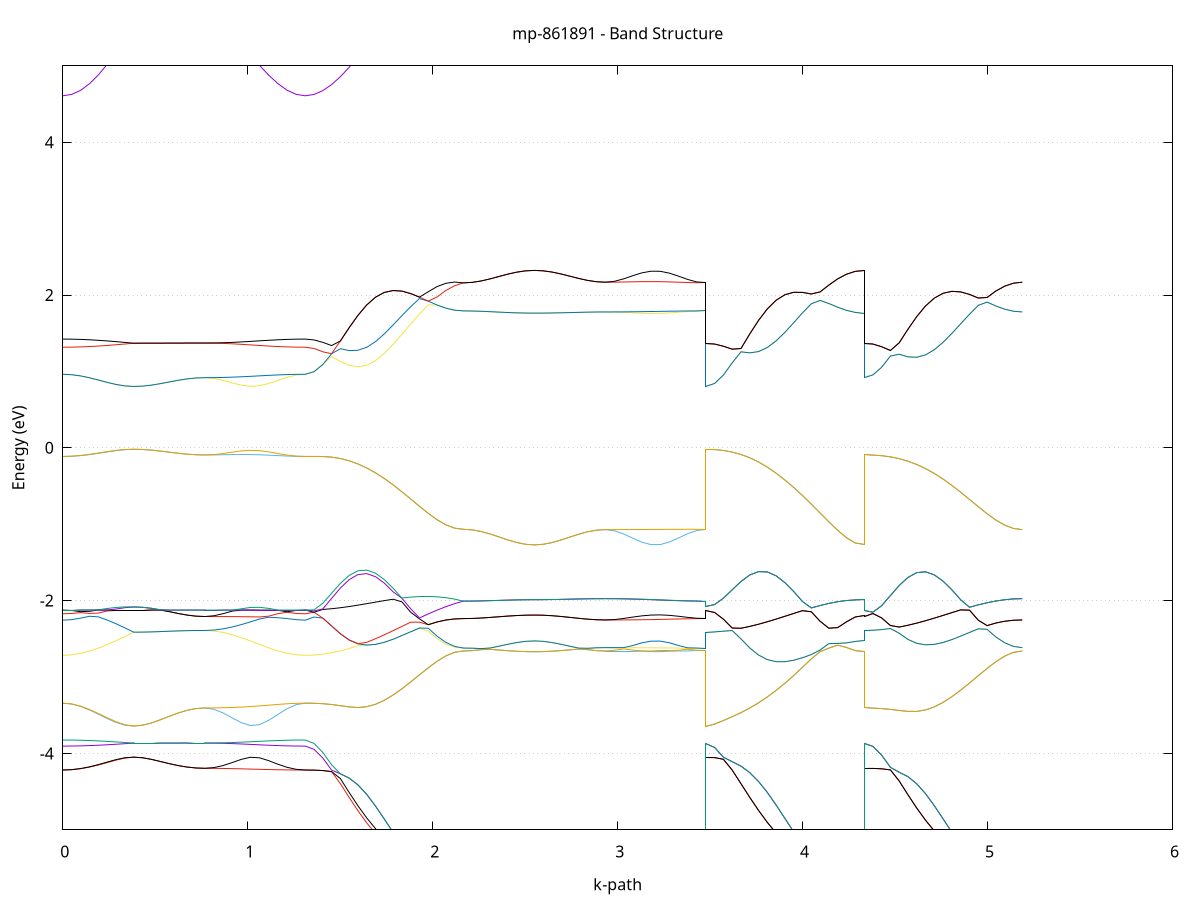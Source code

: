 set title 'mp-861891 - Band Structure'
set xlabel 'k-path'
set ylabel 'Energy (eV)'
set grid y
set yrange [-5:5]
set terminal png size 800,600
set output 'mp-861891_bands_gnuplot.png'
plot '-' using 1:2 with lines notitle, '-' using 1:2 with lines notitle, '-' using 1:2 with lines notitle, '-' using 1:2 with lines notitle, '-' using 1:2 with lines notitle, '-' using 1:2 with lines notitle, '-' using 1:2 with lines notitle, '-' using 1:2 with lines notitle, '-' using 1:2 with lines notitle, '-' using 1:2 with lines notitle, '-' using 1:2 with lines notitle, '-' using 1:2 with lines notitle, '-' using 1:2 with lines notitle, '-' using 1:2 with lines notitle, '-' using 1:2 with lines notitle, '-' using 1:2 with lines notitle, '-' using 1:2 with lines notitle, '-' using 1:2 with lines notitle, '-' using 1:2 with lines notitle, '-' using 1:2 with lines notitle, '-' using 1:2 with lines notitle, '-' using 1:2 with lines notitle, '-' using 1:2 with lines notitle, '-' using 1:2 with lines notitle, '-' using 1:2 with lines notitle, '-' using 1:2 with lines notitle, '-' using 1:2 with lines notitle, '-' using 1:2 with lines notitle, '-' using 1:2 with lines notitle, '-' using 1:2 with lines notitle, '-' using 1:2 with lines notitle, '-' using 1:2 with lines notitle, '-' using 1:2 with lines notitle, '-' using 1:2 with lines notitle, '-' using 1:2 with lines notitle, '-' using 1:2 with lines notitle, '-' using 1:2 with lines notitle, '-' using 1:2 with lines notitle, '-' using 1:2 with lines notitle, '-' using 1:2 with lines notitle
0.000000 -16.056450
0.047986 -16.055650
0.095971 -16.053050
0.143957 -16.048850
0.191942 -16.043150
0.239928 -16.036150
0.287913 -16.028150
0.335899 -16.019350
0.383884 -16.010150
0.383884 -16.010150
0.431870 -16.010050
0.479855 -16.010050
0.527841 -16.009850
0.575827 -16.009650
0.623812 -16.009550
0.671798 -16.009350
0.719783 -16.009350
0.767769 -16.009250
0.767769 -16.009250
0.817123 -16.010250
0.866477 -16.013150
0.915831 -16.017750
0.965185 -16.023450
1.014539 -16.030050
1.063893 -16.036750
1.113247 -16.043150
1.162601 -16.048650
1.211955 -16.052850
1.261309 -16.055550
1.310663 -16.056450
1.310663 -16.056450
1.358187 -16.050850
1.405711 -16.034150
1.453234 -16.006350
1.500758 -15.967650
1.548282 -15.918650
1.595805 -15.859450
1.643329 -15.790950
1.690853 -15.713650
1.738376 -15.628750
1.785900 -15.537550
1.833424 -15.441550
1.880947 -15.343050
1.928471 -15.244950
1.975995 -15.150950
2.023519 -15.065650
2.071042 -14.994950
2.118566 -14.944850
2.166090 -14.920650
2.166090 -14.920650
2.214075 -14.920550
2.262061 -14.920450
2.310046 -14.920350
2.358032 -14.920150
2.406017 -14.919950
2.454003 -14.919850
2.501988 -14.919750
2.549974 -14.919750
2.549974 -14.919750
2.597960 -14.919750
2.645945 -14.919750
2.693931 -14.919750
2.741916 -14.919850
2.789902 -14.919950
2.837887 -14.919950
2.885873 -14.919950
2.933858 -14.920050
2.933858 -14.920050
2.983212 -14.920050
3.032566 -14.920050
3.081920 -14.920150
3.131275 -14.920150
3.180629 -14.920250
3.229983 -14.920350
3.279337 -14.920450
3.328691 -14.920550
3.378045 -14.920550
3.427399 -14.920650
3.476753 -14.920650
3.476753 -16.010150
3.524277 -16.004550
3.571800 -15.987850
3.619324 -15.960150
3.666848 -15.921750
3.714371 -15.872950
3.761895 -15.814250
3.809419 -15.746150
3.856942 -15.669650
3.904466 -15.585650
3.951990 -15.495550
3.999513 -15.401250
4.047037 -15.304950
4.094561 -15.209750
4.142084 -15.119650
4.189608 -15.039750
4.237132 -14.975850
4.284656 -14.934250
4.332179 -14.919750
4.332179 -16.009250
4.379703 -16.003650
4.427227 -15.987050
4.474750 -15.959350
4.522274 -15.920950
4.569798 -15.872150
4.617321 -15.813350
4.664845 -15.745350
4.712369 -15.668750
4.759892 -15.584850
4.807416 -15.494750
4.854940 -15.400450
4.902463 -15.304250
4.949987 -15.209150
4.997511 -15.119250
5.045035 -15.039550
5.092558 -14.975850
5.140082 -14.934450
5.187606 -14.920050
e
0.000000 -15.961350
0.047986 -15.962350
0.095971 -15.965150
0.143957 -15.969750
0.191942 -15.975950
0.239928 -15.983350
0.287913 -15.991750
0.335899 -16.000850
0.383884 -16.010150
0.383884 -16.010150
0.431870 -16.010050
0.479855 -16.010050
0.527841 -16.009850
0.575827 -16.009650
0.623812 -16.009550
0.671798 -16.009350
0.719783 -16.009350
0.767769 -16.009250
0.767769 -16.009250
0.817123 -16.008350
0.866477 -16.005650
0.915831 -16.001250
0.965185 -15.995650
1.014539 -15.989250
1.063893 -15.982450
1.113247 -15.975850
1.162601 -15.969950
1.211955 -15.965350
1.261309 -15.962350
1.310663 -15.961350
1.310663 -15.961350
1.358187 -15.955850
1.405711 -15.939150
1.453234 -15.911650
1.500758 -15.873450
1.548282 -15.824950
1.595805 -15.766550
1.643329 -15.699050
1.690853 -15.623250
1.738376 -15.540150
1.785900 -15.451450
1.833424 -15.358850
1.880947 -15.264950
1.928471 -15.173150
1.975995 -15.087650
2.023519 -15.013750
2.071042 -14.957650
2.118566 -14.925150
2.166090 -14.920650
2.166090 -14.920650
2.214075 -14.920550
2.262061 -14.920450
2.310046 -14.920350
2.358032 -14.920150
2.406017 -14.919950
2.454003 -14.919850
2.501988 -14.919750
2.549974 -14.919750
2.549974 -14.919750
2.597960 -14.919750
2.645945 -14.919750
2.693931 -14.919750
2.741916 -14.919850
2.789902 -14.919950
2.837887 -14.919950
2.885873 -14.919950
2.933858 -14.920050
2.933858 -14.920050
2.983212 -14.919950
3.032566 -14.919850
3.081920 -14.919750
3.131275 -14.919650
3.180629 -14.919650
3.229983 -14.919750
3.279337 -14.919950
3.328691 -14.920150
3.378045 -14.920350
3.427399 -14.920550
3.476753 -14.920650
3.476753 -16.010150
3.524277 -16.004550
3.571800 -15.987850
3.619324 -15.960150
3.666848 -15.921750
3.714371 -15.872950
3.761895 -15.814250
3.809419 -15.746150
3.856942 -15.669650
3.904466 -15.585650
3.951990 -15.495550
3.999513 -15.401250
4.047037 -15.304950
4.094561 -15.209750
4.142084 -15.119650
4.189608 -15.039750
4.237132 -14.975850
4.284656 -14.934250
4.332179 -14.919750
4.332179 -16.009250
4.379703 -16.003650
4.427227 -15.987050
4.474750 -15.959350
4.522274 -15.920950
4.569798 -15.872150
4.617321 -15.813350
4.664845 -15.745350
4.712369 -15.668750
4.759892 -15.584850
4.807416 -15.494750
4.854940 -15.400450
4.902463 -15.304250
4.949987 -15.209150
4.997511 -15.119250
5.045035 -15.039550
5.092558 -14.975850
5.140082 -14.934450
5.187606 -14.920050
e
0.000000 -15.019850
0.047986 -15.019850
0.095971 -15.019750
0.143957 -15.019550
0.191942 -15.019450
0.239928 -15.019250
0.287913 -15.019050
0.335899 -15.018950
0.383884 -15.018950
0.383884 -15.018950
0.431870 -15.019050
0.479855 -15.019150
0.527841 -15.019450
0.575827 -15.019750
0.623812 -15.020050
0.671798 -15.020350
0.719783 -15.020550
0.767769 -15.020550
0.767769 -15.020550
0.817123 -15.020550
0.866477 -15.020550
0.915831 -15.020450
0.965185 -15.020350
1.014539 -15.020250
1.063893 -15.020150
1.113247 -15.020050
1.162601 -15.019950
1.211955 -15.019950
1.261309 -15.019850
1.310663 -15.019850
1.310663 -15.019850
1.358187 -15.017150
1.405711 -15.009050
1.453234 -14.995650
1.500758 -14.977350
1.548282 -14.954650
1.595805 -14.927950
1.643329 -14.898050
1.690853 -14.865650
1.738376 -14.831650
1.785900 -14.797050
1.833424 -14.762850
1.880947 -14.730350
1.928471 -14.700350
1.975995 -14.674150
2.023519 -14.652650
2.071042 -14.636550
2.118566 -14.626650
2.166090 -14.623350
2.166090 -14.623350
2.214075 -14.623350
2.262061 -14.623550
2.310046 -14.623750
2.358032 -14.623950
2.406017 -14.624150
2.454003 -14.624350
2.501988 -14.624450
2.549974 -14.624550
2.549974 -14.624550
2.597960 -14.624450
2.645945 -14.624450
2.693931 -14.624350
2.741916 -14.624150
2.789902 -14.624050
2.837887 -14.623950
2.885873 -14.623850
2.933858 -14.623850
2.933858 -14.623850
2.983212 -14.623950
3.032566 -14.624050
3.081920 -14.624250
3.131275 -14.624450
3.180629 -14.624550
3.229983 -14.624450
3.279337 -14.624250
3.328691 -14.623950
3.378045 -14.623650
3.427399 -14.623450
3.476753 -14.623350
3.476753 -15.018950
3.524277 -15.016250
3.571800 -15.008050
3.619324 -14.994750
3.666848 -14.976450
3.714371 -14.953750
3.761895 -14.927150
3.809419 -14.897150
3.856942 -14.864850
3.904466 -14.830950
3.951990 -14.796350
3.999513 -14.762350
4.047037 -14.729950
4.094561 -14.700150
4.142084 -14.674250
4.189608 -14.652950
4.237132 -14.637350
4.284656 -14.627750
4.332179 -14.624550
4.332179 -15.020550
4.379703 -15.017850
4.427227 -15.009750
4.474750 -14.996350
4.522274 -14.978050
4.569798 -14.955350
4.617321 -14.928650
4.664845 -14.898650
4.712369 -14.866250
4.759892 -14.832250
4.807416 -14.797650
4.854940 -14.763450
4.902463 -14.730850
4.949987 -14.700950
4.997511 -14.674650
5.045035 -14.653150
5.092558 -14.637050
5.140082 -14.627250
5.187606 -14.623850
e
0.000000 -15.019850
0.047986 -15.019850
0.095971 -15.019750
0.143957 -15.019550
0.191942 -15.019350
0.239928 -15.019250
0.287913 -15.019050
0.335899 -15.018950
0.383884 -15.018950
0.383884 -15.018950
0.431870 -15.019050
0.479855 -15.019150
0.527841 -15.019450
0.575827 -15.019750
0.623812 -15.020050
0.671798 -15.020350
0.719783 -15.020550
0.767769 -15.020550
0.767769 -15.020550
0.817123 -15.020450
0.866477 -15.020150
0.915831 -15.019750
0.965185 -15.019350
1.014539 -15.019050
1.063893 -15.018950
1.113247 -15.019050
1.162601 -15.019250
1.211955 -15.019550
1.261309 -15.019750
1.310663 -15.019850
1.310663 -15.019850
1.358187 -15.017150
1.405711 -15.009050
1.453234 -14.995650
1.500758 -14.977350
1.548282 -14.954650
1.595805 -14.927950
1.643329 -14.898050
1.690853 -14.865650
1.738376 -14.831650
1.785900 -14.797050
1.833424 -14.762850
1.880947 -14.730350
1.928471 -14.700350
1.975995 -14.674150
2.023519 -14.652650
2.071042 -14.636550
2.118566 -14.626650
2.166090 -14.623350
2.166090 -14.623350
2.214075 -14.623350
2.262061 -14.623550
2.310046 -14.623750
2.358032 -14.623950
2.406017 -14.624150
2.454003 -14.624350
2.501988 -14.624450
2.549974 -14.624550
2.549974 -14.624550
2.597960 -14.624450
2.645945 -14.624450
2.693931 -14.624350
2.741916 -14.624150
2.789902 -14.624050
2.837887 -14.623950
2.885873 -14.623850
2.933858 -14.623850
2.933858 -14.623850
2.983212 -14.623850
3.032566 -14.623850
3.081920 -14.623750
3.131275 -14.623750
3.180629 -14.623650
3.229983 -14.623550
3.279337 -14.623550
3.328691 -14.623450
3.378045 -14.623350
3.427399 -14.623350
3.476753 -14.623350
3.476753 -15.018950
3.524277 -15.016250
3.571800 -15.008050
3.619324 -14.994750
3.666848 -14.976450
3.714371 -14.953750
3.761895 -14.927150
3.809419 -14.897150
3.856942 -14.864850
3.904466 -14.830950
3.951990 -14.796350
3.999513 -14.762350
4.047037 -14.729950
4.094561 -14.700150
4.142084 -14.674250
4.189608 -14.652950
4.237132 -14.637350
4.284656 -14.627750
4.332179 -14.624550
4.332179 -15.020550
4.379703 -15.017850
4.427227 -15.009750
4.474750 -14.996350
4.522274 -14.978050
4.569798 -14.955350
4.617321 -14.928650
4.664845 -14.898650
4.712369 -14.866250
4.759892 -14.832250
4.807416 -14.797650
4.854940 -14.763450
4.902463 -14.730850
4.949987 -14.700950
4.997511 -14.674650
5.045035 -14.653150
5.092558 -14.637050
5.140082 -14.627250
5.187606 -14.623850
e
0.000000 -11.747150
0.047986 -11.745750
0.095971 -11.741650
0.143957 -11.734950
0.191942 -11.725850
0.239928 -11.714850
0.287913 -11.702250
0.335899 -11.688450
0.383884 -11.674150
0.383884 -11.674150
0.431870 -11.674050
0.479855 -11.673850
0.527841 -11.673550
0.575827 -11.673250
0.623812 -11.672950
0.671798 -11.672650
0.719783 -11.672450
0.767769 -11.672350
0.767769 -11.672350
0.817123 -11.673950
0.866477 -11.678550
0.915831 -11.685650
0.965185 -11.694750
1.014539 -11.705050
1.063893 -11.715650
1.113247 -11.725750
1.162601 -11.734550
1.211955 -11.741350
1.261309 -11.745650
1.310663 -11.747150
1.310663 -11.747150
1.358187 -11.753050
1.405711 -11.770850
1.453234 -11.800550
1.500758 -11.842450
1.548282 -11.896450
1.595805 -11.962550
1.643329 -12.040350
1.690853 -12.129050
1.738376 -12.227450
1.785900 -12.333450
1.833424 -12.444650
1.880947 -12.557450
1.928471 -12.667550
1.975995 -12.769550
2.023519 -12.857050
2.071042 -12.923150
2.118566 -12.961150
2.166090 -12.966450
2.166090 -12.966450
2.214075 -12.966450
2.262061 -12.966350
2.310046 -12.966350
2.358032 -12.966250
2.406017 -12.966150
2.454003 -12.966150
2.501988 -12.966150
2.549974 -12.966050
2.549974 -12.966050
2.597960 -12.966150
2.645945 -12.966150
2.693931 -12.966250
2.741916 -12.966450
2.789902 -12.966550
2.837887 -12.966650
2.885873 -12.966750
2.933858 -12.966750
2.933858 -12.966750
2.983212 -12.966750
3.032566 -12.966750
3.081920 -12.966650
3.131275 -12.966650
3.180629 -12.966650
3.229983 -12.966550
3.279337 -12.966550
3.328691 -12.966450
3.378045 -12.966450
3.427399 -12.966450
3.476753 -12.966450
3.476753 -11.674150
3.524277 -11.680150
3.571800 -11.698450
3.619324 -11.728850
3.666848 -11.771750
3.714371 -11.827150
3.761895 -11.894850
3.809419 -11.974550
3.856942 -12.065450
3.904466 -12.166350
3.951990 -12.275350
3.999513 -12.390050
4.047037 -12.506950
4.094561 -12.621950
4.142084 -12.730150
4.189608 -12.825250
4.237132 -12.900450
4.284656 -12.949150
4.332179 -12.966050
4.332179 -11.672350
4.379703 -11.678450
4.427227 -11.696750
4.474750 -11.727250
4.522274 -11.770250
4.569798 -11.825750
4.617321 -11.893550
4.664845 -11.973450
4.712369 -12.064550
4.759892 -12.165650
4.807416 -12.274850
4.854940 -12.389650
4.902463 -12.506750
4.949987 -12.622050
4.997511 -12.730350
5.045035 -12.825550
5.092558 -12.900950
5.140082 -12.949850
5.187606 -12.966750
e
0.000000 -11.599650
0.047986 -11.601050
0.095971 -11.605350
0.143957 -11.612250
0.191942 -11.621650
0.239928 -11.632950
0.287913 -11.645850
0.335899 -11.659750
0.383884 -11.674150
0.383884 -11.674150
0.431870 -11.674050
0.479855 -11.673850
0.527841 -11.673550
0.575827 -11.673250
0.623812 -11.672950
0.671798 -11.672650
0.719783 -11.672450
0.767769 -11.672350
0.767769 -11.672350
0.817123 -11.670950
0.866477 -11.666750
0.915831 -11.660150
0.965185 -11.651650
1.014539 -11.641750
1.063893 -11.631450
1.113247 -11.621450
1.162601 -11.612550
1.211955 -11.605550
1.261309 -11.601150
1.310663 -11.599650
1.310663 -11.599650
1.358187 -11.605850
1.405711 -11.624550
1.453234 -11.655850
1.500758 -11.699950
1.548282 -11.756850
1.595805 -11.826350
1.643329 -11.908250
1.690853 -12.001650
1.738376 -12.105450
1.785900 -12.217750
1.833424 -12.336050
1.880947 -12.457250
1.928471 -12.577450
1.975995 -12.691750
2.023519 -12.794350
2.071042 -12.878650
2.118566 -12.937950
2.166090 -12.966450
2.166090 -12.966450
2.214075 -12.966450
2.262061 -12.966350
2.310046 -12.966350
2.358032 -12.966250
2.406017 -12.966150
2.454003 -12.966150
2.501988 -12.966150
2.549974 -12.966050
2.549974 -12.966050
2.597960 -12.966150
2.645945 -12.966150
2.693931 -12.966250
2.741916 -12.966450
2.789902 -12.966550
2.837887 -12.966650
2.885873 -12.966750
2.933858 -12.966750
2.933858 -12.966750
2.983212 -12.966650
3.032566 -12.966550
3.081920 -12.966450
3.131275 -12.966250
3.180629 -12.966150
3.229983 -12.966050
3.279337 -12.966150
3.328691 -12.966150
3.378045 -12.966350
3.427399 -12.966350
3.476753 -12.966450
3.476753 -11.674150
3.524277 -11.680150
3.571800 -11.698450
3.619324 -11.728850
3.666848 -11.771750
3.714371 -11.827150
3.761895 -11.894850
3.809419 -11.974550
3.856942 -12.065450
3.904466 -12.166350
3.951990 -12.275350
3.999513 -12.390050
4.047037 -12.506950
4.094561 -12.621950
4.142084 -12.730150
4.189608 -12.825250
4.237132 -12.900450
4.284656 -12.949150
4.332179 -12.966050
4.332179 -11.672350
4.379703 -11.678450
4.427227 -11.696750
4.474750 -11.727250
4.522274 -11.770250
4.569798 -11.825750
4.617321 -11.893550
4.664845 -11.973450
4.712369 -12.064550
4.759892 -12.165650
4.807416 -12.274850
4.854940 -12.389650
4.902463 -12.506750
4.949987 -12.622050
4.997511 -12.730350
5.045035 -12.825550
5.092558 -12.900950
5.140082 -12.949850
5.187606 -12.966750
e
0.000000 -4.217750
0.047986 -4.213350
0.095971 -4.200450
0.143957 -4.179650
0.191942 -4.152250
0.239928 -4.120350
0.287913 -4.087950
0.335899 -4.061450
0.383884 -4.049250
0.383884 -4.049250
0.431870 -4.057350
0.479855 -4.078450
0.527841 -4.106150
0.575827 -4.134450
0.623812 -4.159550
0.671798 -4.178850
0.719783 -4.191050
0.767769 -4.195150
0.767769 -4.195150
0.817123 -4.195650
0.866477 -4.197150
0.915831 -4.199450
0.965185 -4.202350
1.014539 -4.205550
1.063893 -4.208750
1.113247 -4.211750
1.162601 -4.214250
1.211955 -4.216150
1.261309 -4.217350
1.310663 -4.217750
1.310663 -4.217750
1.358187 -4.219150
1.405711 -4.224650
1.453234 -4.238450
1.500758 -4.395750
1.548282 -4.576950
1.595805 -4.750650
1.643329 -4.909950
1.690853 -5.050850
1.738376 -5.170950
1.785900 -5.269250
1.833424 -5.346350
1.880947 -5.403550
1.928471 -5.504350
1.975995 -5.625050
2.023519 -5.721850
2.071042 -5.792450
2.118566 -5.835450
2.166090 -5.849950
2.166090 -5.849950
2.214075 -5.850050
2.262061 -5.850450
2.310046 -5.850950
2.358032 -5.851650
2.406017 -5.852350
2.454003 -5.852950
2.501988 -5.853350
2.549974 -5.853450
2.549974 -5.853450
2.597960 -5.853450
2.645945 -5.853550
2.693931 -5.853550
2.741916 -5.853650
2.789902 -5.853750
2.837887 -5.853850
2.885873 -5.853850
2.933858 -5.853850
2.933858 -5.853850
2.983212 -5.853950
3.032566 -5.853950
3.081920 -5.854050
3.131275 -5.853950
3.180629 -5.853650
3.229983 -5.853050
3.279337 -5.852350
3.328691 -5.851450
3.378045 -5.850650
3.427399 -5.850150
3.476753 -5.849950
3.476753 -4.049250
3.524277 -4.055350
3.571800 -4.077050
3.619324 -4.218750
3.666848 -4.396850
3.714371 -4.576050
3.761895 -4.747050
3.809419 -4.903850
3.856942 -5.042650
3.904466 -5.161350
3.951990 -5.259550
3.999513 -5.338850
4.047037 -5.408550
4.094561 -5.515050
4.142084 -5.630850
4.189608 -5.726250
4.237132 -5.796350
4.284656 -5.839050
4.332179 -5.853450
4.332179 -4.195150
4.379703 -4.196550
4.427227 -4.201950
4.474750 -4.216050
4.522274 -4.361150
4.569798 -4.542650
4.617321 -4.716350
4.664845 -4.875650
4.712369 -5.016450
4.759892 -5.136850
4.807416 -5.235850
4.854940 -5.314250
4.902463 -5.373350
4.949987 -5.507450
4.997511 -5.628550
5.045035 -5.725550
5.092558 -5.796350
5.140082 -5.839450
5.187606 -5.853850
e
0.000000 -4.217750
0.047986 -4.212950
0.095971 -4.198850
0.143957 -4.176350
0.191942 -4.147050
0.239928 -4.113850
0.287913 -4.081350
0.335899 -4.057050
0.383884 -4.049250
0.383884 -4.049250
0.431870 -4.057350
0.479855 -4.078450
0.527841 -4.106150
0.575827 -4.134450
0.623812 -4.159550
0.671798 -4.178850
0.719783 -4.191050
0.767769 -4.195150
0.767769 -4.195150
0.817123 -4.185950
0.866477 -4.159650
0.915831 -4.120450
0.965185 -4.078150
1.014539 -4.050850
1.063893 -4.057950
1.113247 -4.095150
1.162601 -4.141450
1.211955 -4.181850
1.261309 -4.208550
1.310663 -4.217750
1.310663 -4.217750
1.358187 -4.219150
1.405711 -4.224650
1.453234 -4.238450
1.500758 -4.329250
1.548282 -4.511550
1.595805 -4.685550
1.643329 -4.844850
1.690853 -4.985650
1.738376 -5.106250
1.785900 -5.205850
1.833424 -5.285350
1.880947 -5.362750
1.928471 -5.504350
1.975995 -5.625050
2.023519 -5.721850
2.071042 -5.792450
2.118566 -5.835450
2.166090 -5.849950
2.166090 -5.849950
2.214075 -5.850050
2.262061 -5.850450
2.310046 -5.850950
2.358032 -5.851650
2.406017 -5.852350
2.454003 -5.852950
2.501988 -5.853350
2.549974 -5.853450
2.549974 -5.853450
2.597960 -5.853450
2.645945 -5.853550
2.693931 -5.853550
2.741916 -5.853650
2.789902 -5.853750
2.837887 -5.853850
2.885873 -5.853850
2.933858 -5.853850
2.933858 -5.853850
2.983212 -5.853850
3.032566 -5.853550
3.081920 -5.853150
3.131275 -5.852750
3.180629 -5.852150
3.229983 -5.851650
3.279337 -5.851050
3.328691 -5.850550
3.378045 -5.850250
3.427399 -5.849950
3.476753 -5.849950
3.476753 -4.049250
3.524277 -4.055350
3.571800 -4.077050
3.619324 -4.218750
3.666848 -4.396850
3.714371 -4.576050
3.761895 -4.747050
3.809419 -4.903850
3.856942 -5.042650
3.904466 -5.161350
3.951990 -5.259550
3.999513 -5.338850
4.047037 -5.408550
4.094561 -5.515050
4.142084 -5.630850
4.189608 -5.726250
4.237132 -5.796350
4.284656 -5.839050
4.332179 -5.853450
4.332179 -4.195150
4.379703 -4.196550
4.427227 -4.201950
4.474750 -4.216050
4.522274 -4.361150
4.569798 -4.542650
4.617321 -4.716350
4.664845 -4.875650
4.712369 -5.016450
4.759892 -5.136850
4.807416 -5.235850
4.854940 -5.314250
4.902463 -5.373350
4.949987 -5.507450
4.997511 -5.628550
5.045035 -5.725550
5.092558 -5.796350
5.140082 -5.839450
5.187606 -5.853850
e
0.000000 -3.904650
0.047986 -3.903850
0.095971 -3.901650
0.143957 -3.898050
0.191942 -3.893250
0.239928 -3.887250
0.287913 -3.880450
0.335899 -3.873050
0.383884 -3.865250
0.383884 -3.865250
0.431870 -3.865250
0.479855 -3.865250
0.527841 -3.865150
0.575827 -3.865050
0.623812 -3.864950
0.671798 -3.864850
0.719783 -3.864750
0.767769 -3.864750
0.767769 -3.864750
0.817123 -3.865650
0.866477 -3.868050
0.915831 -3.871850
0.965185 -3.876650
1.014539 -3.882150
1.063893 -3.887850
1.113247 -3.893250
1.162601 -3.897950
1.211955 -3.901550
1.261309 -3.903850
1.310663 -3.904650
1.310663 -3.904650
1.358187 -3.946750
1.405711 -4.060150
1.453234 -4.217950
1.500758 -4.267950
1.548282 -4.323050
1.595805 -4.412150
1.643329 -4.536950
1.690853 -4.690050
1.738376 -4.859650
1.785900 -5.034250
1.833424 -5.204250
1.880947 -5.362750
1.928471 -5.442950
1.975995 -5.467350
2.023519 -5.479950
2.071042 -5.484050
2.118566 -5.482450
2.166090 -5.477250
2.166090 -5.477250
2.214075 -5.477650
2.262061 -5.478650
2.310046 -5.480150
2.358032 -5.481950
2.406017 -5.483650
2.454003 -5.485150
2.501988 -5.486150
2.549974 -5.486550
2.549974 -5.486550
2.597960 -5.486150
2.645945 -5.484950
2.693931 -5.483250
2.741916 -5.481250
2.789902 -5.479250
2.837887 -5.477450
2.885873 -5.476350
2.933858 -5.475950
2.933858 -5.475950
2.983212 -5.477050
3.032566 -5.479950
3.081920 -5.483850
3.131275 -5.487450
3.180629 -5.489650
3.229983 -5.489850
3.279337 -5.487950
3.328691 -5.484750
3.378045 -5.481150
3.427399 -5.478350
3.476753 -5.477250
3.476753 -3.865250
3.524277 -3.922150
3.571800 -4.050050
3.619324 -4.108850
3.666848 -4.166950
3.714371 -4.252450
3.761895 -4.368150
3.809419 -4.511850
3.856942 -4.676250
3.904466 -4.851750
3.951990 -5.028650
3.999513 -5.197850
4.047037 -5.345150
4.094561 -5.421650
4.142084 -5.453750
4.189608 -5.471550
4.237132 -5.481050
4.284656 -5.485350
4.332179 -5.486550
4.332179 -3.864750
4.379703 -3.907750
4.427227 -4.023050
4.474750 -4.182350
4.522274 -4.246950
4.569798 -4.304950
4.617321 -4.398550
4.664845 -4.528150
4.712369 -4.685450
4.759892 -4.858050
4.807416 -5.034650
4.854940 -5.205950
4.902463 -5.365350
4.949987 -5.415550
4.997511 -5.443550
5.045035 -5.460750
5.092558 -5.470250
5.140082 -5.474650
5.187606 -5.475950
e
0.000000 -3.824750
0.047986 -3.825550
0.095971 -3.827850
0.143957 -3.831650
0.191942 -3.836750
0.239928 -3.842950
0.287913 -3.849950
0.335899 -3.857450
0.383884 -3.865250
0.383884 -3.865250
0.431870 -3.865250
0.479855 -3.865250
0.527841 -3.865150
0.575827 -3.865050
0.623812 -3.864950
0.671798 -3.864850
0.719783 -3.864750
0.767769 -3.864750
0.767769 -3.864750
0.817123 -3.863950
0.866477 -3.861650
0.915831 -3.858050
0.965185 -3.853250
1.014539 -3.847850
1.063893 -3.842150
1.113247 -3.836650
1.162601 -3.831850
1.211955 -3.827950
1.261309 -3.825550
1.310663 -3.824750
1.310663 -3.824750
1.358187 -3.869050
1.405711 -3.987150
1.453234 -4.148950
1.500758 -4.267950
1.548282 -4.323050
1.595805 -4.412150
1.643329 -4.536950
1.690853 -4.690050
1.738376 -4.859650
1.785900 -5.034250
1.833424 -5.204250
1.880947 -5.346350
1.928471 -5.391150
1.975995 -5.422750
2.023519 -5.444350
2.071042 -5.459150
2.118566 -5.469650
2.166090 -5.477250
2.166090 -5.477250
2.214075 -5.477650
2.262061 -5.478650
2.310046 -5.480150
2.358032 -5.481950
2.406017 -5.483650
2.454003 -5.485150
2.501988 -5.486150
2.549974 -5.486550
2.549974 -5.486550
2.597960 -5.486150
2.645945 -5.484950
2.693931 -5.483250
2.741916 -5.481250
2.789902 -5.479250
2.837887 -5.477450
2.885873 -5.476350
2.933858 -5.475950
2.933858 -5.475950
2.983212 -5.475650
3.032566 -5.475050
3.081920 -5.474150
3.131275 -5.473450
3.180629 -5.473150
3.229983 -5.473350
3.279337 -5.474050
3.328691 -5.475050
3.378045 -5.476150
3.427399 -5.476950
3.476753 -5.477250
3.476753 -3.865250
3.524277 -3.922150
3.571800 -4.050050
3.619324 -4.108850
3.666848 -4.166950
3.714371 -4.252450
3.761895 -4.368150
3.809419 -4.511850
3.856942 -4.676250
3.904466 -4.851750
3.951990 -5.028650
3.999513 -5.197850
4.047037 -5.345150
4.094561 -5.421650
4.142084 -5.453750
4.189608 -5.471550
4.237132 -5.481050
4.284656 -5.485350
4.332179 -5.486550
4.332179 -3.864750
4.379703 -3.907750
4.427227 -4.023050
4.474750 -4.182350
4.522274 -4.246950
4.569798 -4.304950
4.617321 -4.398550
4.664845 -4.528150
4.712369 -4.685450
4.759892 -4.858050
4.807416 -5.034650
4.854940 -5.205950
4.902463 -5.365350
4.949987 -5.415550
4.997511 -5.443550
5.045035 -5.460750
5.092558 -5.470250
5.140082 -5.474650
5.187606 -5.475950
e
0.000000 -3.342450
0.047986 -3.353450
0.095971 -3.384550
0.143957 -3.431050
0.191942 -3.486450
0.239928 -3.543850
0.287913 -3.595250
0.335899 -3.631250
0.383884 -3.642250
0.383884 -3.642250
0.431870 -3.631050
0.479855 -3.601050
0.527841 -3.559650
0.575827 -3.514450
0.623812 -3.471550
0.671798 -3.436450
0.719783 -3.413250
0.767769 -3.405250
0.767769 -3.405250
0.817123 -3.422650
0.866477 -3.470150
0.915831 -3.534850
0.965185 -3.598050
1.014539 -3.635150
1.063893 -3.623450
1.113247 -3.567250
1.162601 -3.490850
1.211955 -3.416550
1.261309 -3.362450
1.310663 -3.342450
1.310663 -3.342450
1.358187 -3.344150
1.405711 -3.349650
1.453234 -3.360150
1.500758 -3.375550
1.548282 -3.391650
1.595805 -3.399350
1.643329 -3.389050
1.690853 -3.357050
1.738376 -3.304550
1.785900 -3.235650
1.833424 -3.154450
1.880947 -3.065050
1.928471 -2.971950
1.975995 -2.879850
2.023519 -2.794750
2.071042 -2.724050
2.118566 -2.676250
2.166090 -2.659250
2.166090 -2.659250
2.214075 -2.654850
2.262061 -2.642350
2.310046 -2.637950
2.358032 -2.646850
2.406017 -2.655650
2.454003 -2.662950
2.501988 -2.667750
2.549974 -2.669350
2.549974 -2.669350
2.597960 -2.667550
2.645945 -2.662350
2.693931 -2.654250
2.741916 -2.644350
2.789902 -2.633850
2.837887 -2.642250
2.885873 -2.655250
2.933858 -2.659750
2.933858 -2.659750
2.983212 -2.659750
3.032566 -2.659750
3.081920 -2.659750
3.131275 -2.660350
3.180629 -2.667850
3.229983 -2.668350
3.279337 -2.661950
3.328691 -2.659450
3.378045 -2.659350
3.427399 -2.659250
3.476753 -2.659250
3.476753 -3.642250
3.524277 -3.616350
3.571800 -3.569550
3.619324 -3.519850
3.666848 -3.466350
3.714371 -3.406250
3.761895 -3.338050
3.809419 -3.261150
3.856942 -3.175550
3.904466 -3.081550
3.951990 -2.980250
3.999513 -2.873050
4.047037 -2.762950
4.094561 -2.668650
4.142084 -2.621750
4.189608 -2.583350
4.237132 -2.613550
4.284656 -2.654750
4.332179 -2.669350
4.332179 -3.405250
4.379703 -3.407150
4.427227 -3.413350
4.474750 -3.424150
4.522274 -3.438250
4.569798 -3.450150
4.617321 -3.450450
4.664845 -3.431450
4.712369 -3.391150
4.759892 -3.331850
4.807416 -3.257450
4.854940 -3.171850
4.902463 -3.078950
4.949987 -2.982750
4.997511 -2.887850
5.045035 -2.800150
5.092558 -2.727050
5.140082 -2.677450
5.187606 -2.659750
e
0.000000 -3.342450
0.047986 -3.352650
0.095971 -3.381450
0.143957 -3.424850
0.191942 -3.477450
0.239928 -3.533150
0.287913 -3.585250
0.335899 -3.624850
0.383884 -3.642250
0.383884 -3.642250
0.431870 -3.631050
0.479855 -3.601050
0.527841 -3.559650
0.575827 -3.514450
0.623812 -3.471550
0.671798 -3.436450
0.719783 -3.413250
0.767769 -3.405250
0.767769 -3.405250
0.817123 -3.404550
0.866477 -3.402550
0.915831 -3.399050
0.965185 -3.393950
1.014539 -3.386950
1.063893 -3.378450
1.113247 -3.368850
1.162601 -3.359150
1.211955 -3.350550
1.261309 -3.344650
1.310663 -3.342450
1.310663 -3.342450
1.358187 -3.344150
1.405711 -3.349650
1.453234 -3.360150
1.500758 -3.375550
1.548282 -3.391650
1.595805 -3.399350
1.643329 -3.389050
1.690853 -3.357050
1.738376 -3.304550
1.785900 -3.235650
1.833424 -3.154450
1.880947 -3.065050
1.928471 -2.971950
1.975995 -2.879850
2.023519 -2.794750
2.071042 -2.724050
2.118566 -2.676250
2.166090 -2.659250
2.166090 -2.659250
2.214075 -2.654850
2.262061 -2.642350
2.310046 -2.637950
2.358032 -2.646850
2.406017 -2.655650
2.454003 -2.662950
2.501988 -2.667750
2.549974 -2.669350
2.549974 -2.669350
2.597960 -2.667550
2.645945 -2.662350
2.693931 -2.654250
2.741916 -2.644350
2.789902 -2.633850
2.837887 -2.642250
2.885873 -2.655250
2.933858 -2.659750
2.933858 -2.659750
2.983212 -2.650350
3.032566 -2.632450
3.081920 -2.647450
3.131275 -2.659750
3.180629 -2.659650
3.229983 -2.659550
3.279337 -2.659550
3.328691 -2.650250
3.378045 -2.636650
3.427399 -2.650050
3.476753 -2.659250
3.476753 -3.642250
3.524277 -3.616350
3.571800 -3.569550
3.619324 -3.519850
3.666848 -3.466350
3.714371 -3.406250
3.761895 -3.338050
3.809419 -3.261150
3.856942 -3.175550
3.904466 -3.081550
3.951990 -2.980250
3.999513 -2.873050
4.047037 -2.762950
4.094561 -2.668650
4.142084 -2.621750
4.189608 -2.583350
4.237132 -2.613550
4.284656 -2.654750
4.332179 -2.669350
4.332179 -3.405250
4.379703 -3.407150
4.427227 -3.413350
4.474750 -3.424150
4.522274 -3.438250
4.569798 -3.450150
4.617321 -3.450450
4.664845 -3.431450
4.712369 -3.391150
4.759892 -3.331850
4.807416 -3.257450
4.854940 -3.171850
4.902463 -3.078950
4.949987 -2.982750
4.997511 -2.887850
5.045035 -2.800150
5.092558 -2.727050
5.140082 -2.677450
5.187606 -2.659750
e
0.000000 -2.716350
0.047986 -2.709750
0.095971 -2.690650
0.143957 -2.660750
0.191942 -2.621950
0.239928 -2.576050
0.287913 -2.524850
0.335899 -2.469950
0.383884 -2.413350
0.383884 -2.413350
0.431870 -2.412350
0.479855 -2.409650
0.527841 -2.405550
0.575827 -2.400950
0.623812 -2.396650
0.671798 -2.393350
0.719783 -2.391450
0.767769 -2.390850
0.767769 -2.390850
0.817123 -2.397350
0.866477 -2.416450
0.915831 -2.446350
0.965185 -2.484650
1.014539 -2.528350
1.063893 -2.574050
1.113247 -2.618450
1.162601 -2.657950
1.211955 -2.689250
1.261309 -2.709350
1.310663 -2.716350
1.310663 -2.716350
1.358187 -2.712650
1.405711 -2.701650
1.453234 -2.683350
1.500758 -2.658250
1.548282 -2.626650
1.595805 -2.589050
1.643329 -2.582150
1.690853 -2.573350
1.738376 -2.545750
1.785900 -2.505550
1.833424 -2.458150
1.880947 -2.407950
1.928471 -2.359150
1.975995 -2.399850
2.023519 -2.496950
2.071042 -2.568550
2.118566 -2.610650
2.166090 -2.621050
2.166090 -2.621050
2.214075 -2.623050
2.262061 -2.628250
2.310046 -2.621050
2.358032 -2.597050
2.406017 -2.571650
2.454003 -2.549150
2.501988 -2.533450
2.549974 -2.527850
2.549974 -2.527850
2.597960 -2.533450
2.645945 -2.549250
2.693931 -2.571950
2.741916 -2.597550
2.789902 -2.622050
2.837887 -2.624350
2.885873 -2.617750
2.933858 -2.615450
2.933858 -2.615450
2.983212 -2.620250
3.032566 -2.624350
3.081920 -2.616550
3.131275 -2.617350
3.180629 -2.618150
3.229983 -2.619050
3.279337 -2.620050
3.328691 -2.621050
3.378045 -2.626650
3.427399 -2.625450
3.476753 -2.621050
3.476753 -2.413350
3.524277 -2.409850
3.571800 -2.400350
3.619324 -2.391550
3.666848 -2.500650
3.714371 -2.620050
3.761895 -2.712850
3.809419 -2.772250
3.856942 -2.799450
3.904466 -2.800050
3.951990 -2.780750
3.999513 -2.747650
4.047037 -2.705850
4.094561 -2.646850
4.142084 -2.562450
4.189608 -2.560150
4.237132 -2.553450
4.284656 -2.534350
4.332179 -2.527850
4.332179 -2.390850
4.379703 -2.387950
4.427227 -2.379450
4.474750 -2.365550
4.522274 -2.426950
4.569798 -2.508050
4.617321 -2.558850
4.664845 -2.578750
4.712369 -2.572850
4.759892 -2.547850
4.807416 -2.510150
4.854940 -2.464850
4.902463 -2.416550
4.949987 -2.369450
4.997511 -2.375850
5.045035 -2.476150
5.092558 -2.552050
5.140082 -2.599350
5.187606 -2.615450
e
0.000000 -2.256250
0.047986 -2.249150
0.095971 -2.229850
0.143957 -2.204850
0.191942 -2.212850
0.239928 -2.254050
0.287913 -2.303250
0.335899 -2.357050
0.383884 -2.413350
0.383884 -2.413350
0.431870 -2.412350
0.479855 -2.409650
0.527841 -2.405550
0.575827 -2.400950
0.623812 -2.396650
0.671798 -2.393350
0.719783 -2.391450
0.767769 -2.390850
0.767769 -2.390850
0.817123 -2.385550
0.866477 -2.370150
0.915831 -2.345750
0.965185 -2.314350
1.014539 -2.278350
1.063893 -2.240550
1.113247 -2.217650
1.162601 -2.223950
1.211955 -2.235050
1.261309 -2.249250
1.310663 -2.256250
1.310663 -2.256250
1.358187 -2.215450
1.405711 -2.228550
1.453234 -2.331150
1.500758 -2.433850
1.548282 -2.515450
1.595805 -2.564850
1.643329 -2.582150
1.690853 -2.573350
1.738376 -2.545750
1.785900 -2.505550
1.833424 -2.458150
1.880947 -2.407950
1.928471 -2.359150
1.975995 -2.361550
2.023519 -2.465850
2.071042 -2.546550
2.118566 -2.599250
2.166090 -2.621050
2.166090 -2.621050
2.214075 -2.623050
2.262061 -2.628250
2.310046 -2.621050
2.358032 -2.597050
2.406017 -2.571650
2.454003 -2.549150
2.501988 -2.533450
2.549974 -2.527850
2.549974 -2.527850
2.597960 -2.533450
2.645945 -2.549250
2.693931 -2.571950
2.741916 -2.597550
2.789902 -2.622050
2.837887 -2.624350
2.885873 -2.617750
2.933858 -2.615450
2.933858 -2.615450
2.983212 -2.615550
3.032566 -2.615750
3.081920 -2.588050
3.131275 -2.552750
3.180629 -2.530650
3.229983 -2.530450
3.279337 -2.552250
3.328691 -2.587050
3.378045 -2.617850
3.427399 -2.620850
3.476753 -2.621050
3.476753 -2.413350
3.524277 -2.409850
3.571800 -2.400350
3.619324 -2.391550
3.666848 -2.500650
3.714371 -2.620050
3.761895 -2.712850
3.809419 -2.772250
3.856942 -2.799450
3.904466 -2.800050
3.951990 -2.780750
3.999513 -2.747650
4.047037 -2.705850
4.094561 -2.646850
4.142084 -2.562450
4.189608 -2.560150
4.237132 -2.553450
4.284656 -2.534350
4.332179 -2.527850
4.332179 -2.390850
4.379703 -2.387950
4.427227 -2.379450
4.474750 -2.365550
4.522274 -2.426950
4.569798 -2.508050
4.617321 -2.558850
4.664845 -2.578750
4.712369 -2.572850
4.759892 -2.547850
4.807416 -2.510150
4.854940 -2.464850
4.902463 -2.416550
4.949987 -2.369450
4.997511 -2.375850
5.045035 -2.476150
5.092558 -2.552050
5.140082 -2.599350
5.187606 -2.615450
e
0.000000 -2.172850
0.047986 -2.168550
0.095971 -2.156850
0.143957 -2.167650
0.191942 -2.163450
0.239928 -2.135350
0.287913 -2.123150
0.335899 -2.123150
0.383884 -2.123150
0.383884 -2.123150
0.431870 -2.123150
0.479855 -2.123350
0.527841 -2.123550
0.575827 -2.144450
0.623812 -2.168650
0.671798 -2.189450
0.719783 -2.203450
0.767769 -2.208350
0.767769 -2.208350
0.817123 -2.208550
0.866477 -2.208950
0.915831 -2.209550
0.965185 -2.210550
1.014539 -2.212050
1.063893 -2.214150
1.113247 -2.203850
1.162601 -2.171350
1.211955 -2.152250
1.261309 -2.168050
1.310663 -2.172850
1.310663 -2.172850
1.358187 -2.152050
1.405711 -2.228550
1.453234 -2.331150
1.500758 -2.433850
1.548282 -2.515450
1.595805 -2.564850
1.643329 -2.546150
1.690853 -2.498650
1.738376 -2.447450
1.785900 -2.393550
1.833424 -2.338150
1.880947 -2.282250
1.928471 -2.282550
1.975995 -2.315350
2.023519 -2.279650
2.071042 -2.254450
2.118566 -2.240050
2.166090 -2.235550
2.166090 -2.235550
2.214075 -2.233550
2.262061 -2.228150
2.310046 -2.220250
2.358032 -2.211350
2.406017 -2.202650
2.454003 -2.195550
2.501988 -2.190850
2.549974 -2.189250
2.549974 -2.189250
2.597960 -2.191450
2.645945 -2.197850
2.693931 -2.207650
2.741916 -2.219550
2.789902 -2.231950
2.837887 -2.242950
2.885873 -2.250550
2.933858 -2.253350
2.933858 -2.253350
2.983212 -2.253150
3.032566 -2.252750
3.081920 -2.251850
3.131275 -2.250550
3.180629 -2.248650
3.229983 -2.246150
3.279337 -2.243350
3.328691 -2.240450
3.378045 -2.237950
3.427399 -2.236150
3.476753 -2.235550
3.476753 -2.123150
3.524277 -2.155450
3.571800 -2.243050
3.619324 -2.359050
3.666848 -2.361950
3.714371 -2.337850
3.761895 -2.309150
3.809419 -2.276850
3.856942 -2.241950
3.904466 -2.205350
3.951990 -2.168150
3.999513 -2.131550
4.047037 -2.146250
4.094561 -2.270250
4.142084 -2.361350
4.189608 -2.353250
4.237132 -2.278550
4.284656 -2.214250
4.332179 -2.189250
4.332179 -2.208350
4.379703 -2.169250
4.427227 -2.226350
4.474750 -2.326250
4.522274 -2.346350
4.569798 -2.322550
4.617321 -2.294650
4.664845 -2.263250
4.712369 -2.229250
4.759892 -2.193650
4.807416 -2.157250
4.854940 -2.121450
4.902463 -2.125050
4.949987 -2.256550
4.997511 -2.327350
5.045035 -2.293550
5.092558 -2.270150
5.140082 -2.257250
5.187606 -2.253350
e
0.000000 -2.123850
0.047986 -2.129150
0.095971 -2.144750
0.143957 -2.139950
0.191942 -2.123350
0.239928 -2.123250
0.287913 -2.123150
0.335899 -2.123150
0.383884 -2.123150
0.383884 -2.123150
0.431870 -2.123150
0.479855 -2.123350
0.527841 -2.123550
0.575827 -2.144450
0.623812 -2.168650
0.671798 -2.189450
0.719783 -2.203450
0.767769 -2.208350
0.767769 -2.208350
0.817123 -2.198050
0.866477 -2.171250
0.915831 -2.137550
0.965185 -2.124250
1.014539 -2.124150
1.063893 -2.124050
1.113247 -2.123850
1.162601 -2.126850
1.211955 -2.145850
1.261309 -2.129450
1.310663 -2.123850
1.310663 -2.123850
1.358187 -2.152050
1.405711 -2.115950
1.453234 -2.106350
1.500758 -2.093350
1.548282 -2.077550
1.595805 -2.059550
1.643329 -2.040050
1.690853 -2.019950
1.738376 -2.000250
1.785900 -1.981950
1.833424 -2.015950
1.880947 -2.151850
1.928471 -2.239250
1.975995 -2.315350
2.023519 -2.279650
2.071042 -2.254450
2.118566 -2.240050
2.166090 -2.235550
2.166090 -2.235550
2.214075 -2.233550
2.262061 -2.228150
2.310046 -2.220250
2.358032 -2.211350
2.406017 -2.202650
2.454003 -2.195550
2.501988 -2.190850
2.549974 -2.189250
2.549974 -2.189250
2.597960 -2.191450
2.645945 -2.197850
2.693931 -2.207650
2.741916 -2.219550
2.789902 -2.231950
2.837887 -2.242950
2.885873 -2.250550
2.933858 -2.253350
2.933858 -2.253350
2.983212 -2.247750
3.032566 -2.233450
3.081920 -2.215550
3.131275 -2.199550
3.180629 -2.189350
3.229983 -2.187050
3.279337 -2.192750
3.328691 -2.204650
3.378045 -2.219050
3.427399 -2.230950
3.476753 -2.235550
3.476753 -2.123150
3.524277 -2.155450
3.571800 -2.243050
3.619324 -2.359050
3.666848 -2.361950
3.714371 -2.337850
3.761895 -2.309150
3.809419 -2.276850
3.856942 -2.241950
3.904466 -2.205350
3.951990 -2.168150
3.999513 -2.131550
4.047037 -2.146250
4.094561 -2.270250
4.142084 -2.361350
4.189608 -2.353250
4.237132 -2.278550
4.284656 -2.214250
4.332179 -2.189250
4.332179 -2.208350
4.379703 -2.169250
4.427227 -2.226350
4.474750 -2.326250
4.522274 -2.346350
4.569798 -2.322550
4.617321 -2.294650
4.664845 -2.263250
4.712369 -2.229250
4.759892 -2.193650
4.807416 -2.157250
4.854940 -2.121450
4.902463 -2.125050
4.949987 -2.256550
4.997511 -2.327350
5.045035 -2.293550
5.092558 -2.270150
5.140082 -2.257250
5.187606 -2.253350
e
0.000000 -2.123650
0.047986 -2.123650
0.095971 -2.123550
0.143957 -2.123450
0.191942 -2.123350
0.239928 -2.123250
0.287913 -2.110550
0.335899 -2.092650
0.383884 -2.083250
0.383884 -2.083250
0.431870 -2.087850
0.479855 -2.100850
0.527841 -2.120650
0.575827 -2.123850
0.623812 -2.124050
0.671798 -2.124350
0.719783 -2.124450
0.767769 -2.124550
0.767769 -2.124550
0.817123 -2.124550
0.866477 -2.124450
0.915831 -2.124350
0.965185 -2.123450
1.014539 -2.123150
1.063893 -2.123050
1.113247 -2.123050
1.162601 -2.123750
1.211955 -2.123750
1.261309 -2.123650
1.310663 -2.123650
1.310663 -2.123650
1.358187 -2.134650
1.405711 -2.109350
1.453234 -1.972050
1.500758 -1.835850
1.548282 -1.725650
1.595805 -1.659550
1.643329 -1.646850
1.690853 -1.686950
1.738376 -1.770650
1.785900 -1.884850
1.833424 -1.968750
1.880947 -2.105650
1.928471 -2.227250
1.975995 -2.174350
2.023519 -2.124750
2.071042 -2.079650
2.118566 -2.040050
2.166090 -2.006850
2.166090 -2.006850
2.214075 -2.006150
2.262061 -2.003950
2.310046 -2.000850
2.358032 -1.997250
2.406017 -1.993650
2.454003 -1.990750
2.501988 -1.988850
2.549974 -1.988250
2.549974 -1.988250
2.597960 -1.987650
2.645945 -1.986150
2.693931 -1.983850
2.741916 -1.981150
2.789902 -1.978550
2.837887 -1.976450
2.885873 -1.975050
2.933858 -1.974550
2.933858 -1.974550
2.983212 -1.975150
3.032566 -1.977050
3.081920 -1.980150
3.131275 -1.984050
3.180629 -1.988450
3.229983 -1.993050
3.279337 -1.997450
3.328691 -2.001350
3.378045 -2.004350
3.427399 -2.006250
3.476753 -2.006850
3.476753 -2.083250
3.524277 -2.051850
3.571800 -1.968550
3.619324 -1.858450
3.666848 -1.749350
3.714371 -1.664550
3.761895 -1.620550
3.809419 -1.624650
3.856942 -1.675650
3.904466 -1.765050
3.951990 -1.881250
3.999513 -2.012050
4.047037 -2.096150
4.094561 -2.064450
4.142084 -2.036750
4.189608 -2.014550
4.237132 -1.999050
4.284656 -1.990650
4.332179 -1.988250
4.332179 -2.124550
4.379703 -2.152150
4.427227 -2.067050
4.474750 -1.934250
4.522274 -1.802450
4.569798 -1.696350
4.617321 -1.633650
4.664845 -1.622950
4.712369 -1.663450
4.759892 -1.746350
4.807416 -1.859350
4.854940 -1.989350
4.902463 -2.087150
4.949987 -2.055650
4.997511 -2.028050
5.045035 -2.005350
5.092558 -1.988450
5.140082 -1.978050
5.187606 -1.974550
e
0.000000 -2.123650
0.047986 -2.123650
0.095971 -2.123550
0.143957 -2.123450
0.191942 -2.120950
0.239928 -2.103250
0.287913 -2.089650
0.335899 -2.082450
0.383884 -2.083250
0.383884 -2.083250
0.431870 -2.087850
0.479855 -2.100850
0.527841 -2.120650
0.575827 -2.123850
0.623812 -2.124050
0.671798 -2.124350
0.719783 -2.124450
0.767769 -2.124550
0.767769 -2.124550
0.817123 -2.124450
0.866477 -2.124150
0.915831 -2.123850
0.965185 -2.107550
1.014539 -2.089450
1.063893 -2.087550
1.113247 -2.101750
1.162601 -2.123250
1.211955 -2.123450
1.261309 -2.123550
1.310663 -2.123650
1.310663 -2.123650
1.358187 -2.121850
1.405711 -2.034650
1.453234 -1.904250
1.500758 -1.774550
1.548282 -1.670550
1.595805 -1.609650
1.643329 -1.600250
1.690853 -1.641550
1.738376 -1.724850
1.785900 -1.838150
1.833424 -1.966250
1.880947 -1.954250
1.928471 -1.946950
1.975995 -1.945250
2.023519 -1.949950
2.071042 -1.961650
2.118566 -1.980650
2.166090 -2.006850
2.166090 -2.006850
2.214075 -2.006150
2.262061 -2.003950
2.310046 -2.000850
2.358032 -1.997250
2.406017 -1.993650
2.454003 -1.990750
2.501988 -1.988850
2.549974 -1.988250
2.549974 -1.988250
2.597960 -1.987650
2.645945 -1.986150
2.693931 -1.983850
2.741916 -1.981150
2.789902 -1.978550
2.837887 -1.976450
2.885873 -1.975050
2.933858 -1.974550
2.933858 -1.974550
2.983212 -1.974950
3.032566 -1.976150
3.081920 -1.978250
3.131275 -1.981250
3.180629 -1.985050
3.229983 -1.989650
3.279337 -1.994450
3.328691 -1.999250
3.378045 -2.003250
3.427399 -2.005950
3.476753 -2.006850
3.476753 -2.083250
3.524277 -2.051850
3.571800 -1.968550
3.619324 -1.858450
3.666848 -1.749350
3.714371 -1.664550
3.761895 -1.620550
3.809419 -1.624650
3.856942 -1.675650
3.904466 -1.765050
3.951990 -1.881250
3.999513 -2.012050
4.047037 -2.096150
4.094561 -2.064450
4.142084 -2.036750
4.189608 -2.014550
4.237132 -1.999050
4.284656 -1.990650
4.332179 -1.988250
4.332179 -2.124550
4.379703 -2.152150
4.427227 -2.067050
4.474750 -1.934250
4.522274 -1.802450
4.569798 -1.696350
4.617321 -1.633650
4.664845 -1.622950
4.712369 -1.663450
4.759892 -1.746350
4.807416 -1.859350
4.854940 -1.989350
4.902463 -2.087150
4.949987 -2.055650
4.997511 -2.028050
5.045035 -2.005350
5.092558 -1.988450
5.140082 -1.978050
5.187606 -1.974550
e
0.000000 -0.112750
0.047986 -0.110050
0.095971 -0.102150
0.143957 -0.089450
0.191942 -0.072950
0.239928 -0.054750
0.287913 -0.037350
0.335899 -0.024350
0.383884 -0.018650
0.383884 -0.018650
0.431870 -0.021650
0.479855 -0.030250
0.527841 -0.042750
0.575827 -0.057150
0.623812 -0.071250
0.671798 -0.082950
0.719783 -0.090550
0.767769 -0.093250
0.767769 -0.093250
0.817123 -0.092550
0.866477 -0.090750
0.915831 -0.088750
0.965185 -0.087650
1.014539 -0.088250
1.063893 -0.091150
1.113247 -0.095950
1.162601 -0.101750
1.211955 -0.107350
1.261309 -0.111350
1.310663 -0.112750
1.310663 -0.112750
1.358187 -0.112350
1.405711 -0.113650
1.453234 -0.121650
1.500758 -0.139850
1.548282 -0.169550
1.595805 -0.211050
1.643329 -0.263950
1.690853 -0.327750
1.738376 -0.401850
1.785900 -0.484850
1.833424 -0.575050
1.880947 -0.669950
1.928471 -0.765750
1.975995 -0.858050
2.023519 -0.940950
2.071042 -1.007750
2.118566 -1.051450
2.166090 -1.066650
2.166090 -1.066650
2.214075 -1.074050
2.262061 -1.095350
2.310046 -1.127450
2.358032 -1.165950
2.406017 -1.205250
2.454003 -1.239250
2.501988 -1.262450
2.549974 -1.270650
2.549974 -1.270650
2.597960 -1.262550
2.645945 -1.239750
2.693931 -1.206350
2.741916 -1.167850
2.789902 -1.130150
2.837887 -1.098650
2.885873 -1.077850
2.933858 -1.070650
2.933858 -1.070650
2.983212 -1.085850
3.032566 -1.127250
3.081920 -1.182650
3.131275 -1.235150
3.180629 -1.266950
3.229983 -1.266450
3.279337 -1.233550
3.328691 -1.180250
3.378045 -1.124050
3.427399 -1.082150
3.476753 -1.066650
3.476753 -0.018650
3.524277 -0.022550
3.571800 -0.034650
3.619324 -0.055750
3.666848 -0.087050
3.714371 -0.129950
3.761895 -0.185350
3.809419 -0.253250
3.856942 -0.332350
3.904466 -0.421350
3.951990 -0.519250
3.999513 -0.624850
4.047037 -0.736750
4.094561 -0.852650
4.142084 -0.968850
4.189608 -1.079750
4.237132 -1.176350
4.284656 -1.245150
4.332179 -1.270650
4.332179 -0.093250
4.379703 -0.095450
4.427227 -0.102950
4.474750 -0.117750
4.522274 -0.141550
4.569798 -0.174950
4.617321 -0.218450
4.664845 -0.272150
4.712369 -0.336050
4.759892 -0.409650
4.807416 -0.491950
4.854940 -0.581450
4.902463 -0.675550
4.949987 -0.770950
4.997511 -0.862750
5.045035 -0.945350
5.092558 -1.011850
5.140082 -1.055450
5.187606 -1.070650
e
0.000000 -0.112750
0.047986 -0.109550
0.095971 -0.100250
0.143957 -0.085750
0.191942 -0.067950
0.239928 -0.049150
0.287913 -0.032650
0.335899 -0.021650
0.383884 -0.018650
0.383884 -0.018650
0.431870 -0.021650
0.479855 -0.030250
0.527841 -0.042750
0.575827 -0.057150
0.623812 -0.071250
0.671798 -0.082950
0.719783 -0.090550
0.767769 -0.093250
0.767769 -0.093250
0.817123 -0.088350
0.866477 -0.075050
0.915831 -0.057050
0.965185 -0.040650
1.014539 -0.032950
1.063893 -0.037750
1.113247 -0.053750
1.162601 -0.074850
1.211955 -0.094550
1.261309 -0.108050
1.310663 -0.112750
1.310663 -0.112750
1.358187 -0.112350
1.405711 -0.113650
1.453234 -0.121650
1.500758 -0.139850
1.548282 -0.169550
1.595805 -0.211050
1.643329 -0.263950
1.690853 -0.327750
1.738376 -0.401850
1.785900 -0.484850
1.833424 -0.575050
1.880947 -0.669950
1.928471 -0.765750
1.975995 -0.858050
2.023519 -0.940950
2.071042 -1.007750
2.118566 -1.051450
2.166090 -1.066650
2.166090 -1.066650
2.214075 -1.074050
2.262061 -1.095350
2.310046 -1.127450
2.358032 -1.165950
2.406017 -1.205250
2.454003 -1.239250
2.501988 -1.262450
2.549974 -1.270650
2.549974 -1.270650
2.597960 -1.262550
2.645945 -1.239750
2.693931 -1.206350
2.741916 -1.167850
2.789902 -1.130150
2.837887 -1.098650
2.885873 -1.077850
2.933858 -1.070650
2.933858 -1.070650
2.983212 -1.070550
3.032566 -1.070250
3.081920 -1.069750
3.131275 -1.069150
3.180629 -1.068550
3.229983 -1.068050
3.279337 -1.067550
3.328691 -1.067150
3.378045 -1.066850
3.427399 -1.066750
3.476753 -1.066650
3.476753 -0.018650
3.524277 -0.022550
3.571800 -0.034650
3.619324 -0.055750
3.666848 -0.087050
3.714371 -0.129950
3.761895 -0.185350
3.809419 -0.253250
3.856942 -0.332350
3.904466 -0.421350
3.951990 -0.519250
3.999513 -0.624850
4.047037 -0.736750
4.094561 -0.852650
4.142084 -0.968850
4.189608 -1.079750
4.237132 -1.176350
4.284656 -1.245150
4.332179 -1.270650
4.332179 -0.093250
4.379703 -0.095450
4.427227 -0.102950
4.474750 -0.117750
4.522274 -0.141550
4.569798 -0.174950
4.617321 -0.218450
4.664845 -0.272150
4.712369 -0.336050
4.759892 -0.409650
4.807416 -0.491950
4.854940 -0.581450
4.902463 -0.675550
4.949987 -0.770950
4.997511 -0.862750
5.045035 -0.945350
5.092558 -1.011850
5.140082 -1.055450
5.187606 -1.070650
e
0.000000 0.962850
0.047986 0.957150
0.095971 0.940850
0.143957 0.915950
0.191942 0.885950
0.239928 0.855050
0.287913 0.828050
0.335899 0.809650
0.383884 0.803450
0.383884 0.803450
0.431870 0.808050
0.479855 0.821050
0.527841 0.840150
0.575827 0.862250
0.623812 0.883950
0.671798 0.902150
0.719783 0.914150
0.767769 0.918350
0.767769 0.918350
0.817123 0.908850
0.866477 0.883250
0.915831 0.849750
0.965185 0.819950
1.014539 0.805450
1.063893 0.813350
1.113247 0.842050
1.162601 0.882550
1.211955 0.922950
1.261309 0.952150
1.310663 0.962850
1.310663 0.962850
1.358187 0.996150
1.405711 1.090450
1.453234 1.195250
1.500758 1.130650
1.548282 1.080450
1.595805 1.060450
1.643329 1.080250
1.690853 1.141050
1.738376 1.236050
1.785900 1.354650
1.833424 1.485750
1.880947 1.620050
1.928471 1.750150
1.975995 1.869850
2.023519 1.869750
2.071042 1.828550
2.118566 1.801650
2.166090 1.792350
2.166090 1.792350
2.214075 1.791050
2.262061 1.787450
2.310046 1.782250
2.358032 1.776650
2.406017 1.771250
2.454003 1.766950
2.501988 1.764250
2.549974 1.763250
2.549974 1.763250
2.597960 1.763750
2.645945 1.765250
2.693931 1.767550
2.741916 1.770450
2.789902 1.773450
2.837887 1.776150
2.885873 1.778050
2.933858 1.778750
2.933858 1.778750
2.983212 1.776950
3.032566 1.772450
3.081920 1.766650
3.131275 1.761650
3.180629 1.759350
3.229983 1.760850
3.279337 1.766350
3.328691 1.774450
3.378045 1.783150
3.427399 1.789850
3.476753 1.792350
3.476753 0.803450
3.524277 0.842750
3.571800 0.952450
3.619324 1.112350
3.666848 1.256850
3.714371 1.243050
3.761895 1.259950
3.809419 1.313350
3.856942 1.400250
3.904466 1.512150
3.951990 1.638050
3.999513 1.767150
4.047037 1.885350
4.094561 1.929550
4.142084 1.888950
4.189608 1.840550
4.237132 1.799650
4.284656 1.772650
4.332179 1.763250
4.332179 0.918350
4.379703 0.953950
4.427227 1.053950
4.474750 1.201350
4.522274 1.225250
4.569798 1.190950
4.617321 1.185450
4.664845 1.216650
4.712369 1.284650
4.759892 1.382150
4.807416 1.498850
4.854940 1.623950
4.902463 1.748450
4.949987 1.865150
4.997511 1.907850
5.045035 1.856850
5.092558 1.815250
5.140082 1.788150
5.187606 1.778750
e
0.000000 0.962850
0.047986 0.957450
0.095971 0.941650
0.143957 0.917550
0.191942 0.888050
0.239928 0.857250
0.287913 0.829850
0.335899 0.810650
0.383884 0.803450
0.383884 0.803450
0.431870 0.808050
0.479855 0.821050
0.527841 0.840150
0.575827 0.862250
0.623812 0.883950
0.671798 0.902150
0.719783 0.914150
0.767769 0.918350
0.767769 0.918350
0.817123 0.919150
0.866477 0.921350
0.915831 0.925050
0.965185 0.929950
1.014539 0.935850
1.063893 0.942250
1.113247 0.948650
1.162601 0.954350
1.211955 0.958950
1.261309 0.961850
1.310663 0.962850
1.310663 0.962850
1.358187 0.996150
1.405711 1.090450
1.453234 1.231250
1.500758 1.297750
1.548282 1.272950
1.595805 1.276850
1.643329 1.316450
1.690853 1.390450
1.738376 1.491250
1.785900 1.608050
1.833424 1.729950
1.880947 1.847750
1.928471 1.953950
1.975995 1.920050
2.023519 1.869750
2.071042 1.828550
2.118566 1.801650
2.166090 1.792350
2.166090 1.792350
2.214075 1.791050
2.262061 1.787450
2.310046 1.782250
2.358032 1.776650
2.406017 1.771250
2.454003 1.766950
2.501988 1.764250
2.549974 1.763250
2.549974 1.763250
2.597960 1.763750
2.645945 1.765250
2.693931 1.767550
2.741916 1.770450
2.789902 1.773450
2.837887 1.776150
2.885873 1.778050
2.933858 1.778750
2.933858 1.778750
2.983212 1.778950
3.032566 1.779850
3.081920 1.781050
3.131275 1.782650
3.180629 1.784550
3.229983 1.786550
3.279337 1.788350
3.328691 1.790050
3.378045 1.791250
3.427399 1.792050
3.476753 1.792350
3.476753 0.803450
3.524277 0.842750
3.571800 0.952450
3.619324 1.112350
3.666848 1.256850
3.714371 1.243050
3.761895 1.259950
3.809419 1.313350
3.856942 1.400250
3.904466 1.512150
3.951990 1.638050
3.999513 1.767150
4.047037 1.885350
4.094561 1.929550
4.142084 1.888950
4.189608 1.840550
4.237132 1.799650
4.284656 1.772650
4.332179 1.763250
4.332179 0.918350
4.379703 0.953950
4.427227 1.053950
4.474750 1.201350
4.522274 1.225250
4.569798 1.190950
4.617321 1.185450
4.664845 1.216650
4.712369 1.284650
4.759892 1.382150
4.807416 1.498850
4.854940 1.623950
4.902463 1.748450
4.949987 1.865150
4.997511 1.907850
5.045035 1.856850
5.092558 1.815250
5.140082 1.788150
5.187606 1.778750
e
0.000000 1.317150
0.047986 1.318050
0.095971 1.321050
0.143957 1.325850
0.191942 1.332250
0.239928 1.340150
0.287913 1.349250
0.335899 1.359150
0.383884 1.369550
0.383884 1.369550
0.431870 1.369650
0.479855 1.369850
0.527841 1.370250
0.575827 1.370650
0.623812 1.371050
0.671798 1.371450
0.719783 1.371650
0.767769 1.371750
0.767769 1.371750
0.817123 1.370550
0.866477 1.367150
0.915831 1.361850
0.965185 1.355150
1.014539 1.347550
1.063893 1.339750
1.113247 1.332450
1.162601 1.326050
1.211955 1.321250
1.261309 1.318150
1.310663 1.317150
1.310663 1.317150
1.358187 1.301150
1.405711 1.257150
1.453234 1.231250
1.500758 1.398650
1.548282 1.572150
1.595805 1.734050
1.643329 1.870350
1.690853 1.971750
1.738376 2.034250
1.785900 2.058950
1.833424 2.051450
1.880947 2.019650
1.928471 1.972850
1.975995 1.920050
2.023519 1.974450
2.071042 2.059550
2.118566 2.122150
2.166090 2.159450
2.166090 2.159450
2.214075 2.165950
2.262061 2.184350
2.310046 2.211350
2.358032 2.242750
2.406017 2.273650
2.454003 2.299550
2.501988 2.316650
2.549974 2.322650
2.549974 2.322650
2.597960 2.316950
2.645945 2.300650
2.693931 2.276050
2.741916 2.246650
2.789902 2.217050
2.837887 2.191550
2.885873 2.174250
2.933858 2.168150
2.933858 2.168150
2.983212 2.168950
3.032566 2.170850
3.081920 2.173250
3.131275 2.175150
3.180629 2.175850
3.229983 2.174950
3.279337 2.172250
3.328691 2.168250
3.378045 2.164050
3.427399 2.160650
3.476753 2.159450
3.476753 1.369550
3.524277 1.358750
3.571800 1.329750
3.619324 1.291650
3.666848 1.299950
3.714371 1.490550
3.761895 1.668450
3.809419 1.818850
3.856942 1.932150
3.904466 2.004150
3.951990 2.036150
3.999513 2.034650
4.047037 2.014050
4.094561 2.041050
4.142084 2.130850
4.189608 2.211750
4.237132 2.272550
4.284656 2.310050
4.332179 2.322650
4.332179 1.371750
4.379703 1.358850
4.427227 1.323450
4.474750 1.274450
4.522274 1.374750
4.569798 1.553050
4.617321 1.718550
4.664845 1.857250
4.712369 1.960250
4.759892 2.023650
4.807416 2.048650
4.854940 2.040850
4.902463 2.008550
4.949987 1.961150
4.997511 1.968150
5.045035 2.052950
5.092558 2.116050
5.140082 2.155050
5.187606 2.168150
e
0.000000 1.423750
0.047986 1.422650
0.095971 1.419550
0.143957 1.414450
0.191942 1.407650
0.239928 1.399350
0.287913 1.390050
0.335899 1.379950
0.383884 1.369550
0.383884 1.369550
0.431870 1.369650
0.479855 1.369850
0.527841 1.370250
0.575827 1.370650
0.623812 1.371050
0.671798 1.371450
0.719783 1.371650
0.767769 1.371750
0.767769 1.371750
0.817123 1.372750
0.866477 1.375650
0.915831 1.380250
0.965185 1.386250
1.014539 1.393250
1.063893 1.400650
1.113247 1.407850
1.162601 1.414250
1.211955 1.419350
1.261309 1.422550
1.310663 1.423750
1.310663 1.423750
1.358187 1.412250
1.405711 1.381050
1.453234 1.338650
1.500758 1.398650
1.548282 1.572150
1.595805 1.734050
1.643329 1.870350
1.690853 1.971750
1.738376 2.034250
1.785900 2.058950
1.833424 2.051450
1.880947 2.019650
1.928471 1.972850
1.975995 2.042950
2.023519 2.110550
2.071042 2.153550
2.118566 2.170050
2.166090 2.159450
2.166090 2.159450
2.214075 2.165950
2.262061 2.184350
2.310046 2.211350
2.358032 2.242750
2.406017 2.273650
2.454003 2.299550
2.501988 2.316650
2.549974 2.322650
2.549974 2.322650
2.597960 2.316950
2.645945 2.300650
2.693931 2.276050
2.741916 2.246650
2.789902 2.217050
2.837887 2.191550
2.885873 2.174250
2.933858 2.168150
2.933858 2.168150
2.983212 2.180150
3.032566 2.212050
3.081920 2.253350
3.131275 2.290650
3.180629 2.312150
3.229983 2.310950
3.279337 2.287050
3.328691 2.247650
3.378045 2.204750
3.427399 2.171750
3.476753 2.159450
3.476753 1.369550
3.524277 1.358750
3.571800 1.329750
3.619324 1.291650
3.666848 1.299950
3.714371 1.490550
3.761895 1.668450
3.809419 1.818850
3.856942 1.932150
3.904466 2.004150
3.951990 2.036150
3.999513 2.034650
4.047037 2.014050
4.094561 2.041050
4.142084 2.130850
4.189608 2.211750
4.237132 2.272550
4.284656 2.310050
4.332179 2.322650
4.332179 1.371750
4.379703 1.358850
4.427227 1.323450
4.474750 1.274450
4.522274 1.374750
4.569798 1.553050
4.617321 1.718550
4.664845 1.857250
4.712369 1.960250
4.759892 2.023650
4.807416 2.048650
4.854940 2.040850
4.902463 2.008550
4.949987 1.961150
4.997511 1.968150
5.045035 2.052950
5.092558 2.116050
5.140082 2.155050
5.187606 2.168150
e
0.000000 4.608450
0.047986 4.626450
0.095971 4.679650
0.143957 4.765550
0.191942 4.880550
0.239928 5.020050
0.287913 5.178850
0.335899 5.351550
0.383884 5.532550
0.383884 5.532550
0.431870 5.536850
0.479855 5.549750
0.527841 5.571450
0.575827 5.601950
0.623812 5.640850
0.671798 5.686150
0.719783 5.730650
0.767769 5.752650
0.767769 5.752650
0.817123 5.692150
0.866477 5.571450
0.915831 5.432750
0.965185 5.288250
1.014539 5.144150
1.063893 5.005750
1.113247 4.878350
1.162601 4.768250
1.211955 4.682450
1.261309 4.627450
1.310663 4.608450
1.310663 4.608450
1.358187 4.625650
1.405711 4.675650
1.453234 4.754850
1.500758 4.858150
1.548282 4.980450
1.595805 5.116950
1.643329 5.263550
1.690853 5.416750
1.738376 5.573750
1.785900 5.732650
1.833424 5.892050
1.880947 6.051350
1.928471 6.210350
1.975995 6.369250
2.023519 6.528750
2.071042 6.512050
2.118566 6.503350
2.166090 6.516750
2.166090 6.516750
2.214075 6.510450
2.262061 6.492850
2.310046 6.467550
2.358032 6.438850
2.406017 6.410950
2.454003 6.387950
2.501988 6.372850
2.549974 6.367550
2.549974 6.367550
2.597960 6.378050
2.645945 6.409450
2.693931 6.460850
2.741916 6.530750
2.789902 6.616350
2.837887 6.712850
2.885873 6.807050
2.933858 6.855550
2.933858 6.855550
2.983212 6.803050
3.032566 6.707250
3.081920 6.615750
3.131275 6.541550
3.180629 6.489150
3.229983 6.459450
3.279337 6.451350
3.328691 6.461450
3.378045 6.483450
3.427399 6.506550
3.476753 6.516750
3.476753 5.532550
3.524277 5.536950
3.571800 5.549750
3.619324 5.570050
3.666848 5.597350
3.714371 5.632050
3.761895 5.676050
3.809419 5.732550
3.856942 5.805350
3.904466 5.896250
3.951990 6.004350
3.999513 6.123950
4.047037 6.242650
4.094561 6.338550
4.142084 6.389050
4.189608 6.396850
4.237132 6.385250
4.284656 6.372550
4.332179 6.367550
4.332179 5.752650
4.379703 5.769950
4.427227 5.821650
4.474750 5.906650
4.522274 6.008050
4.569798 6.033750
4.617321 6.068250
4.664845 6.113050
4.712369 6.169150
4.759892 6.236350
4.807416 6.313350
4.854940 6.398450
4.902463 6.490650
4.949987 6.590050
4.997511 6.696850
5.045035 6.810750
5.092558 6.914750
5.140082 6.870450
5.187606 6.855550
e
0.000000 6.010250
0.047986 6.017750
0.095971 6.038350
0.143957 6.064650
0.191942 6.076950
0.239928 6.026750
0.287913 5.889750
0.335899 5.715450
0.383884 5.532550
0.383884 5.532550
0.431870 5.536850
0.479855 5.549750
0.527841 5.571450
0.575827 5.601950
0.623812 5.640850
0.671798 5.686150
0.719783 5.730650
0.767769 5.752650
0.767769 5.752650
0.817123 5.772450
0.866477 5.825750
0.915831 5.895750
0.965185 5.961850
1.014539 6.011950
1.063893 6.043950
1.113247 6.058150
1.162601 6.054350
1.211955 6.036750
1.261309 6.018050
1.310663 6.010250
1.310663 6.010250
1.358187 6.029750
1.405711 6.087750
1.453234 6.182950
1.500758 6.313550
1.548282 6.476950
1.595805 6.669550
1.643329 6.886450
1.690853 6.874550
1.738376 6.843250
1.785900 6.800850
1.833424 6.749250
1.880947 6.692250
1.928471 6.634750
1.975995 6.582150
2.023519 6.539650
2.071042 6.618050
2.118566 6.554550
2.166090 6.516750
2.166090 6.516750
2.214075 6.510450
2.262061 6.492850
2.310046 6.467550
2.358032 6.438850
2.406017 6.410950
2.454003 6.387950
2.501988 6.372850
2.549974 6.367550
2.549974 6.367550
2.597960 6.378050
2.645945 6.409450
2.693931 6.460850
2.741916 6.530750
2.789902 6.616350
2.837887 6.712850
2.885873 6.807050
2.933858 6.855550
2.933858 6.855550
2.983212 6.808250
3.032566 6.721650
3.081920 6.641450
3.131275 6.578950
3.180629 6.536150
3.229983 6.511350
3.279337 6.501550
3.328691 6.502150
3.378045 6.508150
3.427399 6.514250
3.476753 6.516750
3.476753 5.532550
3.524277 5.536950
3.571800 5.549750
3.619324 5.570050
3.666848 5.597350
3.714371 5.632050
3.761895 5.676050
3.809419 5.732550
3.856942 5.805350
3.904466 5.896250
3.951990 6.004350
3.999513 6.123950
4.047037 6.242650
4.094561 6.338550
4.142084 6.389050
4.189608 6.396850
4.237132 6.385250
4.284656 6.372550
4.332179 6.367550
4.332179 5.752650
4.379703 5.769950
4.427227 5.821650
4.474750 5.906650
4.522274 6.008050
4.569798 6.033750
4.617321 6.068250
4.664845 6.113050
4.712369 6.169150
4.759892 6.236350
4.807416 6.313350
4.854940 6.398450
4.902463 6.490650
4.949987 6.590050
4.997511 6.696850
5.045035 6.810750
5.092558 6.914750
5.140082 6.870450
5.187606 6.855550
e
0.000000 6.235350
0.047986 6.237050
0.095971 6.241950
0.143957 6.249950
0.191942 6.260550
0.239928 6.272850
0.287913 6.285550
0.335899 6.296350
0.383884 6.302450
0.383884 6.302450
0.431870 6.295250
0.479855 6.273850
0.527841 6.238250
0.575827 6.188550
0.623812 6.126650
0.671798 6.058250
0.719783 5.996350
0.767769 5.967950
0.767769 5.967950
0.817123 5.978750
0.866477 6.011150
0.915831 6.065050
0.965185 6.139950
1.014539 6.235050
1.063893 6.299250
1.113247 6.284750
1.162601 6.261350
1.211955 6.244750
1.261309 6.237350
1.310663 6.235350
1.310663 6.235350
1.358187 6.258550
1.405711 6.327450
1.453234 6.441050
1.500758 6.597950
1.548282 6.797150
1.595805 6.904550
1.643329 6.894450
1.690853 7.120050
1.738376 7.078650
1.785900 7.036250
1.833424 7.009150
1.880947 6.994950
1.928471 6.962450
1.975995 6.822950
2.023519 6.707650
2.071042 6.689750
2.118566 6.853650
2.166090 7.021350
2.166090 7.021350
2.214075 7.008450
2.262061 7.008550
2.310046 7.019950
2.358032 7.038350
2.406017 7.059350
2.454003 7.078250
2.501988 7.091350
2.549974 7.096050
2.549974 7.096050
2.597960 7.089850
2.645945 7.077250
2.693931 7.069350
2.741916 7.073150
2.789902 7.090450
2.837887 7.115850
2.885873 7.133350
2.933858 7.127650
2.933858 7.127650
2.983212 7.103550
3.032566 7.047950
3.081920 6.988650
3.131275 6.942450
3.180629 6.915950
3.229983 6.909550
3.279337 6.919950
3.328691 6.941450
3.378045 6.967850
3.427399 6.994450
3.476753 7.021350
3.476753 6.302450
3.524277 6.325250
3.571800 6.393450
3.619324 6.505950
3.666848 6.660950
3.714371 6.856150
3.761895 7.086750
3.809419 7.300450
3.856942 7.252350
3.904466 7.161850
3.951990 7.067950
3.999513 6.984650
4.047037 6.925850
4.094561 6.909350
4.142084 6.949450
4.189608 7.024750
4.237132 7.079850
4.284656 7.094950
4.332179 7.096050
4.332179 5.967950
4.379703 5.970250
4.427227 5.977350
4.474750 5.989650
4.522274 6.023250
4.569798 6.168350
4.617321 6.336950
4.664845 6.522550
4.712369 6.716850
4.759892 6.910850
4.807416 7.097050
4.854940 7.269750
4.902463 7.356150
4.949987 7.211050
4.997511 7.087150
5.045035 6.987550
5.092558 6.929850
5.140082 7.047750
5.187606 7.127650
e
0.000000 6.890750
0.047986 6.845950
0.095971 6.724750
0.143957 6.569950
0.191942 6.418250
0.239928 6.321050
0.287913 6.299350
0.335899 6.301950
0.383884 6.302450
0.383884 6.302450
0.431870 6.295250
0.479855 6.273850
0.527841 6.238250
0.575827 6.188550
0.623812 6.126650
0.671798 6.058250
0.719783 5.996350
0.767769 5.967950
0.767769 5.967950
0.817123 6.011850
0.866477 6.087350
0.915831 6.163250
0.965185 6.233850
1.014539 6.284350
1.063893 6.348250
1.113247 6.475850
1.162601 6.611350
1.211955 6.742950
1.261309 6.848050
1.310663 6.890750
1.310663 6.890750
1.358187 6.892050
1.405711 6.895450
1.453234 6.900350
1.500758 6.904850
1.548282 6.907150
1.595805 7.037850
1.643329 7.216450
1.690853 7.138550
1.738376 7.078650
1.785900 7.036250
1.833424 7.009150
1.880947 6.994950
1.928471 6.990950
1.975995 6.994850
2.023519 7.003550
2.071042 7.013650
2.118566 7.021650
2.166090 7.021350
2.166090 7.021350
2.214075 7.008450
2.262061 7.008550
2.310046 7.019950
2.358032 7.038350
2.406017 7.059350
2.454003 7.078250
2.501988 7.091350
2.549974 7.096050
2.549974 7.096050
2.597960 7.089850
2.645945 7.077250
2.693931 7.069350
2.741916 7.073150
2.789902 7.090450
2.837887 7.115850
2.885873 7.133350
2.933858 7.127650
2.933858 7.127650
2.983212 7.181550
3.032566 7.182450
3.081920 7.146150
3.131275 7.108950
3.180629 7.076250
3.229983 7.051550
3.279337 7.035450
3.328691 7.026650
3.378045 7.022850
3.427399 7.021550
3.476753 7.021350
3.476753 6.302450
3.524277 6.325250
3.571800 6.393450
3.619324 6.505950
3.666848 6.660950
3.714371 6.856150
3.761895 7.086750
3.809419 7.300450
3.856942 7.252350
3.904466 7.161850
3.951990 7.067950
3.999513 6.984650
4.047037 6.925850
4.094561 6.909350
4.142084 6.949450
4.189608 7.024750
4.237132 7.079850
4.284656 7.094950
4.332179 7.096050
4.332179 5.967950
4.379703 5.970250
4.427227 5.977350
4.474750 5.989650
4.522274 6.023250
4.569798 6.168350
4.617321 6.336950
4.664845 6.522550
4.712369 6.716850
4.759892 6.910850
4.807416 7.097050
4.854940 7.269750
4.902463 7.356150
4.949987 7.211050
4.997511 7.087150
5.045035 6.987550
5.092558 6.929850
5.140082 7.047750
5.187606 7.127650
e
0.000000 6.954650
0.047986 6.952250
0.095971 6.960350
0.143957 6.980750
0.191942 7.014950
0.239928 7.066250
0.287913 7.137350
0.335899 7.226450
0.383884 7.325050
0.383884 7.325050
0.431870 7.275850
0.479855 7.159450
0.527841 7.023150
0.575827 6.896050
0.623812 6.793050
0.671798 6.720250
0.719783 6.677850
0.767769 6.664050
0.767769 6.664050
0.817123 6.664350
0.866477 6.665750
0.915831 6.669850
0.965185 6.681750
1.014539 6.710850
1.063893 6.761450
1.113247 6.822850
1.162601 6.879450
1.211955 6.921650
1.261309 6.946550
1.310663 6.954650
1.310663 6.954650
1.358187 6.971850
1.405711 7.022350
1.453234 7.102650
1.500758 7.208050
1.548282 7.333150
1.595805 7.309450
1.643329 7.216450
1.690853 7.138550
1.738376 7.360350
1.785900 7.490250
1.833424 7.301350
1.880947 7.123350
1.928471 6.990950
1.975995 6.994850
2.023519 7.003550
2.071042 7.013650
2.118566 7.021650
2.166090 7.024650
2.166090 7.024650
2.214075 7.053750
2.262061 7.100650
2.310046 7.161950
2.358032 7.235050
2.406017 7.315050
2.454003 7.393550
2.501988 7.455450
2.549974 7.479950
2.549974 7.479950
2.597960 7.494550
2.645945 7.528050
2.693931 7.554550
2.741916 7.542050
2.789902 7.471850
2.837887 7.362750
2.885873 7.259150
2.933858 7.220250
2.933858 7.220250
2.983212 7.209850
3.032566 7.276550
3.081920 7.353550
3.131275 7.389850
3.180629 7.381150
3.229983 7.335350
3.279337 7.265150
3.328691 7.183850
3.378045 7.105850
3.427399 7.047050
3.476753 7.024650
3.476753 7.325050
3.524277 7.329450
3.571800 7.341950
3.619324 7.359850
3.666848 7.378250
3.714371 7.388850
3.761895 7.380650
3.809419 7.387350
3.856942 7.625850
3.904466 7.777750
3.951990 7.767550
3.999513 7.681550
4.047037 7.572050
4.094561 7.469050
4.142084 7.390050
4.189608 7.352250
4.237132 7.377750
4.284656 7.444750
4.332179 7.479950
4.332179 6.664050
4.379703 6.686750
4.427227 6.753450
4.474750 6.860150
4.522274 7.001650
4.569798 7.173450
4.617321 7.372250
4.664845 7.596750
4.712369 7.577050
4.759892 7.485850
4.807416 7.431050
4.854940 7.406550
4.902463 7.403350
4.949987 7.409650
4.997511 7.412150
5.045035 7.397450
5.092558 7.355350
5.140082 7.284550
5.187606 7.220250
e
0.000000 7.699650
0.047986 7.690650
0.095971 7.666550
0.143957 7.633350
0.191942 7.595150
0.239928 7.551150
0.287913 7.494750
0.335899 7.418750
0.383884 7.325050
0.383884 7.325050
0.431870 7.275850
0.479855 7.159450
0.527841 7.023150
0.575827 6.896050
0.623812 6.793050
0.671798 6.720250
0.719783 6.677850
0.767769 6.664050
0.767769 6.664050
0.817123 6.692550
0.866477 6.776250
0.915831 6.910250
0.965185 7.088650
1.014539 7.300650
1.063893 7.510450
1.113247 7.639050
1.162601 7.674450
1.211955 7.685550
1.261309 7.695150
1.310663 7.699650
1.310663 7.699650
1.358187 7.687650
1.405711 7.651350
1.453234 7.590350
1.500758 7.507350
1.548282 7.410050
1.595805 7.309450
1.643329 7.319150
1.690853 7.640050
1.738376 7.681450
1.785900 7.594050
1.833424 7.795650
1.880947 7.888350
1.928471 7.831950
1.975995 7.701750
2.023519 7.540550
2.071042 7.367850
2.118566 7.193250
2.166090 7.024650
2.166090 7.024650
2.214075 7.053750
2.262061 7.100650
2.310046 7.161950
2.358032 7.235050
2.406017 7.315050
2.454003 7.393550
2.501988 7.455450
2.549974 7.479950
2.549974 7.479950
2.597960 7.494550
2.645945 7.528050
2.693931 7.554550
2.741916 7.542050
2.789902 7.471850
2.837887 7.362750
2.885873 7.259150
2.933858 7.220250
2.933858 7.220250
2.983212 7.293350
3.032566 7.456750
3.081920 7.662350
3.131275 7.764050
3.180629 7.614350
3.229983 7.465050
3.279337 7.328950
3.328691 7.213950
3.378045 7.124950
3.427399 7.062850
3.476753 7.024650
3.476753 7.325050
3.524277 7.329450
3.571800 7.341950
3.619324 7.359850
3.666848 7.378250
3.714371 7.388850
3.761895 7.380650
3.809419 7.387350
3.856942 7.625850
3.904466 7.777750
3.951990 7.767550
3.999513 7.681550
4.047037 7.572050
4.094561 7.469050
4.142084 7.390050
4.189608 7.352250
4.237132 7.377750
4.284656 7.444750
4.332179 7.479950
4.332179 6.664050
4.379703 6.686750
4.427227 6.753450
4.474750 6.860150
4.522274 7.001650
4.569798 7.173450
4.617321 7.372250
4.664845 7.596750
4.712369 7.577050
4.759892 7.485850
4.807416 7.431050
4.854940 7.406550
4.902463 7.403350
4.949987 7.409650
4.997511 7.412150
5.045035 7.397450
5.092558 7.355350
5.140082 7.284550
5.187606 7.220250
e
0.000000 7.699650
0.047986 7.744250
0.095971 7.850650
0.143957 7.977950
0.191942 8.102350
0.239928 8.212350
0.287913 8.279650
0.335899 8.221550
0.383884 8.221550
0.383884 8.221550
0.431870 8.275550
0.479855 8.400350
0.527841 8.502050
0.575827 8.565650
0.623812 8.621550
0.671798 8.666450
0.719783 8.695450
0.767769 8.705450
0.767769 8.705450
0.817123 8.691250
0.866477 8.649450
0.915831 8.582350
0.965185 8.465150
1.014539 8.285850
1.063893 8.200550
1.113247 8.124150
1.162601 7.983550
1.211955 7.849150
1.261309 7.742750
1.310663 7.699650
1.310663 7.699650
1.358187 7.687650
1.405711 7.651350
1.453234 7.590350
1.500758 7.507350
1.548282 7.410050
1.595805 7.472250
1.643329 7.619350
1.690853 7.766850
1.738376 7.903150
1.785900 8.011950
1.833424 8.086350
1.880947 8.185550
1.928471 8.357450
1.975995 8.549950
2.023519 8.743750
2.071042 8.935750
2.118566 8.931550
2.166090 8.920350
2.166090 8.920350
2.214075 8.908150
2.262061 8.875950
2.310046 8.830450
2.358032 8.765050
2.406017 8.655950
2.454003 8.526750
2.501988 8.425950
2.549974 8.387450
2.549974 8.387450
2.597960 8.370250
2.645945 8.314050
2.693931 8.220650
2.741916 8.119850
2.789902 8.036450
2.837887 7.965250
2.885873 7.908250
2.933858 7.885450
2.933858 7.885450
2.983212 7.906850
3.032566 7.938550
3.081920 7.887850
3.131275 7.893750
3.180629 8.141150
3.229983 8.391450
3.279337 8.585150
3.328691 8.717950
3.378045 8.825750
3.427399 8.895950
3.476753 8.920350
3.476753 8.221550
3.524277 8.233150
3.571800 8.263050
3.619324 8.268850
3.666848 8.193550
3.714371 8.102350
3.761895 8.025550
3.809419 7.985350
3.856942 8.005450
3.904466 8.166650
3.951990 8.435650
3.999513 8.459650
4.047037 8.515150
4.094561 8.572150
4.142084 8.603350
4.189608 8.589550
4.237132 8.520150
4.284656 8.429650
4.332179 8.387450
4.332179 8.705450
4.379703 8.698050
4.427227 8.674750
4.474750 8.580250
4.522274 8.323950
4.569798 8.085950
4.617321 7.878350
4.664845 7.707750
4.712369 7.846050
4.759892 7.870650
4.807416 7.691850
4.854940 7.518150
4.902463 7.425150
4.949987 7.561050
4.997511 7.675250
5.045035 7.766150
5.092558 7.832150
5.140082 7.872050
5.187606 7.885450
e
0.000000 8.375650
0.047986 8.382150
0.095971 8.397650
0.143957 8.412250
0.191942 8.410950
0.239928 8.365250
0.287913 8.299950
0.335899 8.278750
0.383884 8.221550
0.383884 8.221550
0.431870 8.275550
0.479855 8.400350
0.527841 8.502050
0.575827 8.565650
0.623812 8.621550
0.671798 8.666450
0.719783 8.695450
0.767769 8.705450
0.767769 8.705450
0.817123 8.698650
0.866477 8.679050
0.915831 8.649050
0.965185 8.492850
1.014539 8.384150
1.063893 8.259750
1.113247 8.288950
1.162601 8.436250
1.211955 8.403850
1.261309 8.382850
1.310663 8.375650
1.310663 8.375650
1.358187 8.372950
1.405711 8.363750
1.453234 8.344350
1.500758 8.308350
1.548282 8.247550
1.595805 8.154150
1.643329 8.024850
1.690853 7.863750
1.738376 7.998350
1.785900 8.389750
1.833424 8.806450
1.880947 9.041450
1.928471 9.051850
1.975995 9.036150
2.023519 9.001250
2.071042 8.961650
2.118566 8.931550
2.166090 8.920350
2.166090 8.920350
2.214075 8.908150
2.262061 8.875950
2.310046 8.830450
2.358032 8.765050
2.406017 8.655950
2.454003 8.526750
2.501988 8.425950
2.549974 8.387450
2.549974 8.387450
2.597960 8.370250
2.645945 8.314050
2.693931 8.220650
2.741916 8.119850
2.789902 8.036450
2.837887 7.965250
2.885873 7.908250
2.933858 7.885450
2.933858 7.885450
2.983212 7.910250
3.032566 7.967150
3.081920 8.058250
3.131275 8.172050
3.180629 8.302150
3.229983 8.442550
3.279337 8.622150
3.328691 8.797550
3.378045 8.889450
3.427399 8.916850
3.476753 8.920350
3.476753 8.221550
3.524277 8.233150
3.571800 8.263050
3.619324 8.268850
3.666848 8.193550
3.714371 8.102350
3.761895 8.025550
3.809419 7.985350
3.856942 8.005450
3.904466 8.166650
3.951990 8.435650
3.999513 8.459650
4.047037 8.515150
4.094561 8.572150
4.142084 8.603350
4.189608 8.589550
4.237132 8.520150
4.284656 8.429650
4.332179 8.387450
4.332179 8.705450
4.379703 8.698050
4.427227 8.674750
4.474750 8.580250
4.522274 8.323950
4.569798 8.085950
4.617321 7.878350
4.664845 7.707750
4.712369 7.846050
4.759892 7.870650
4.807416 7.691850
4.854940 7.518150
4.902463 7.425150
4.949987 7.561050
4.997511 7.675250
5.045035 7.766150
5.092558 7.832150
5.140082 7.872050
5.187606 7.885450
e
0.000000 9.326850
0.047986 9.193950
0.095971 9.015050
0.143957 8.831150
0.191942 8.661950
0.239928 8.547250
0.287913 8.402050
0.335899 8.382650
0.383884 8.432450
0.383884 8.432450
0.431870 8.445450
0.479855 8.487950
0.527841 8.600250
0.575827 8.758250
0.623812 8.903650
0.671798 9.017750
0.719783 9.089850
0.767769 9.114350
0.767769 9.114350
0.817123 9.055950
0.866477 8.897950
0.915831 8.684250
0.965185 8.611150
1.014539 8.567950
1.063893 8.522050
1.113247 8.476950
1.162601 8.543850
1.211955 8.857450
1.261309 9.147250
1.310663 9.326850
1.310663 9.326850
1.358187 9.307850
1.405711 9.254050
1.453234 9.179150
1.500758 9.104950
1.548282 9.046850
1.595805 9.006950
1.643329 8.979450
1.690853 8.962550
1.738376 8.961650
1.785900 8.980250
1.833424 9.012050
1.880947 9.041450
1.928471 9.051850
1.975995 9.036150
2.023519 9.001250
2.071042 8.961650
2.118566 9.126350
2.166090 9.316750
2.166090 9.316750
2.214075 9.288350
2.262061 9.205150
2.310046 9.081350
2.358032 8.953350
2.406017 8.873350
2.454003 8.840450
2.501988 8.827850
2.549974 8.824550
2.549974 8.824550
2.597960 8.780650
2.645945 8.689050
2.693931 8.606650
2.741916 8.550350
2.789902 8.524050
2.837887 8.531250
2.885873 8.556450
2.933858 8.570150
2.933858 8.570150
2.983212 8.531450
3.032566 8.491650
3.081920 8.548950
3.131275 8.687850
3.180629 8.825150
3.229983 8.852350
3.279337 8.922450
3.328691 9.029850
3.378045 9.157450
3.427399 9.269850
3.476753 9.316750
3.476753 8.432450
3.524277 8.417650
3.571800 8.376950
3.619324 8.351250
3.666848 8.397650
3.714371 8.457150
3.761895 8.512950
3.809419 8.555150
3.856942 8.552850
3.904466 8.487550
3.951990 8.482450
3.999513 8.804150
4.047037 8.994750
4.094561 9.084850
4.142084 9.056950
4.189608 8.947850
4.237132 8.868050
4.284656 8.833350
4.332179 8.824550
4.332179 9.114350
4.379703 9.033150
4.427227 8.831650
4.474750 8.632750
4.522274 8.567750
4.569798 8.476250
4.617321 8.356750
4.664845 8.211550
4.712369 8.046750
4.759892 8.117150
4.807416 8.399950
4.854940 8.671650
4.902463 8.894450
4.949987 9.031150
4.997511 8.967850
5.045035 8.796150
5.092558 8.670250
5.140082 8.594950
5.187606 8.570150
e
0.000000 9.326850
0.047986 9.271250
0.095971 9.126550
0.143957 8.936050
0.191942 8.736550
0.239928 8.552250
0.287913 8.499850
0.335899 8.469650
0.383884 8.432450
0.383884 8.432450
0.431870 8.445450
0.479855 8.487950
0.527841 8.600250
0.575827 8.758250
0.623812 8.903650
0.671798 9.017750
0.719783 9.089850
0.767769 9.114350
0.767769 9.114350
0.817123 9.121850
0.866477 9.142650
0.915831 9.171950
0.965185 9.204950
1.014539 9.237250
1.063893 9.266050
1.113247 9.289350
1.162601 9.306650
1.211955 9.318250
1.261309 9.324750
1.310663 9.326850
1.310663 9.326850
1.358187 9.307850
1.405711 9.254050
1.453234 9.179150
1.500758 9.104950
1.548282 9.046850
1.595805 9.006950
1.643329 8.979450
1.690853 8.962550
1.738376 8.961650
1.785900 8.980250
1.833424 9.012050
1.880947 9.234550
1.928471 9.644150
1.975995 9.930950
2.023519 9.880450
2.071042 9.700750
2.118566 9.508450
2.166090 9.316750
2.166090 9.316750
2.214075 9.288350
2.262061 9.205150
2.310046 9.081350
2.358032 8.953350
2.406017 8.873350
2.454003 8.840450
2.501988 8.827850
2.549974 8.824550
2.549974 8.824550
2.597960 8.780650
2.645945 8.689050
2.693931 8.606650
2.741916 8.550350
2.789902 8.524050
2.837887 8.531250
2.885873 8.556450
2.933858 8.570150
2.933858 8.570150
2.983212 8.586850
3.032566 8.641750
3.081920 8.746650
3.131275 8.839250
3.180629 8.848550
3.229983 8.997150
3.279337 9.119450
3.328691 9.211150
3.378045 9.272350
3.427399 9.306150
3.476753 9.316750
3.476753 8.432450
3.524277 8.417650
3.571800 8.376950
3.619324 8.351250
3.666848 8.397650
3.714371 8.457150
3.761895 8.512950
3.809419 8.555150
3.856942 8.552850
3.904466 8.487550
3.951990 8.482450
3.999513 8.804150
4.047037 8.994750
4.094561 9.084850
4.142084 9.056950
4.189608 8.947850
4.237132 8.868050
4.284656 8.833350
4.332179 8.824550
4.332179 9.114350
4.379703 9.033150
4.427227 8.831650
4.474750 8.632750
4.522274 8.567750
4.569798 8.476250
4.617321 8.356750
4.664845 8.211550
4.712369 8.046750
4.759892 8.117150
4.807416 8.399950
4.854940 8.671650
4.902463 8.894450
4.949987 9.031150
4.997511 8.967850
5.045035 8.796150
5.092558 8.670250
5.140082 8.594950
5.187606 8.570150
e
0.000000 9.417750
0.047986 9.542550
0.095971 9.702050
0.143957 9.867550
0.191942 10.035550
0.239928 10.174350
0.287913 10.214650
0.335899 10.210850
0.383884 10.211250
0.383884 10.211250
0.431870 10.201150
0.479855 10.178450
0.527841 10.158250
0.575827 10.153450
0.623812 10.172850
0.671798 10.219450
0.719783 10.280250
0.767769 10.303750
0.767769 10.303750
0.817123 10.248450
0.866477 10.150050
0.915831 10.088950
0.965185 10.070150
1.014539 10.081750
1.063893 10.092950
1.113247 10.015950
1.162601 9.847650
1.211955 9.679850
1.261309 9.534150
1.310663 9.417750
1.310663 9.417750
1.358187 9.436150
1.405711 9.490250
1.453234 9.576150
1.500758 9.688350
1.548282 9.557150
1.595805 9.451850
1.643329 9.393950
1.690853 9.387750
1.738376 9.424450
1.785900 9.491350
1.833424 9.579850
1.880947 9.687350
1.928471 9.814750
1.975995 9.961850
2.023519 10.121550
2.071042 10.279050
2.118566 10.406850
2.166090 10.459750
2.166090 10.459750
2.214075 10.403250
2.262061 10.288550
2.310046 10.174550
2.358032 10.078350
2.406017 10.002450
2.454003 9.947850
2.501988 9.915250
2.549974 9.904450
2.549974 9.904450
2.597960 9.869350
2.645945 9.687150
2.693931 9.485950
2.741916 9.317350
2.789902 9.188550
2.837887 9.094650
2.885873 9.032550
2.933858 9.009550
2.933858 9.009550
2.983212 8.990750
3.032566 8.942450
3.081920 8.884350
3.131275 8.911350
3.180629 9.136550
3.229983 9.413850
3.279337 9.731850
3.328691 10.039950
3.378045 10.139650
3.427399 10.330750
3.476753 10.459750
3.476753 10.211250
3.524277 10.136950
3.571800 9.976450
3.619324 9.809850
3.666848 9.673150
3.714371 9.442850
3.761895 9.199150
3.809419 8.986350
3.856942 8.851150
3.904466 8.834950
3.951990 8.877550
3.999513 8.939050
4.047037 9.068350
4.094561 9.142550
4.142084 9.227050
4.189608 9.388150
4.237132 9.578150
4.284656 9.778150
4.332179 9.904450
4.332179 10.303750
4.379703 10.176050
4.427227 10.122850
4.474750 10.117950
4.522274 10.137550
4.569798 10.166350
4.617321 10.190050
4.664845 10.190650
4.712369 10.147050
4.759892 10.037550
4.807416 9.860450
4.854940 9.640050
4.902463 9.404450
4.949987 9.174950
4.997511 9.078850
5.045035 9.070550
5.092558 9.042750
5.140082 9.018650
5.187606 9.009550
e
0.000000 10.322650
0.047986 10.329050
0.095971 10.347650
0.143957 10.378350
0.191942 10.359750
0.239928 10.302750
0.287913 10.256850
0.335899 10.225950
0.383884 10.211250
0.383884 10.211250
0.431870 10.201150
0.479855 10.178450
0.527841 10.158250
0.575827 10.153450
0.623812 10.172850
0.671798 10.219450
0.719783 10.280250
0.767769 10.303750
0.767769 10.303750
0.817123 10.303650
0.866477 10.303550
0.915831 10.303650
0.965185 10.304350
1.014539 10.305950
1.063893 10.308550
1.113247 10.311950
1.162601 10.315750
1.211955 10.319250
1.261309 10.321850
1.310663 10.322650
1.310663 10.322650
1.358187 10.200050
1.405711 10.016250
1.453234 9.848250
1.500758 9.694350
1.548282 9.557150
1.595805 9.451850
1.643329 9.393950
1.690853 9.387750
1.738376 9.424450
1.785900 9.491350
1.833424 9.579850
1.880947 9.687350
1.928471 9.814750
1.975995 9.961850
2.023519 10.121550
2.071042 10.279050
2.118566 10.406950
2.166090 10.459750
2.166090 10.459750
2.214075 10.403250
2.262061 10.288550
2.310046 10.174550
2.358032 10.078350
2.406017 10.002450
2.454003 9.947850
2.501988 9.915250
2.549974 9.904450
2.549974 9.904450
2.597960 9.869350
2.645945 9.687150
2.693931 9.485950
2.741916 9.317350
2.789902 9.188550
2.837887 9.094650
2.885873 9.032550
2.933858 9.009550
2.933858 9.009550
2.983212 9.072050
3.032566 9.212650
3.081920 9.388450
3.131275 9.590950
3.180629 9.822650
3.229983 10.082750
3.279337 10.073250
3.328691 10.078150
3.378045 10.435750
3.427399 10.492550
3.476753 10.459850
3.476753 10.211250
3.524277 10.136950
3.571800 9.976450
3.619324 9.809850
3.666848 9.673150
3.714371 9.442850
3.761895 9.199150
3.809419 8.986350
3.856942 8.851150
3.904466 8.834950
3.951990 8.877550
3.999513 8.939050
4.047037 9.068350
4.094561 9.142550
4.142084 9.227050
4.189608 9.388150
4.237132 9.578150
4.284656 9.778150
4.332179 9.904450
4.332179 10.303750
4.379703 10.176050
4.427227 10.122850
4.474750 10.117950
4.522274 10.137550
4.569798 10.166450
4.617321 10.190050
4.664845 10.190650
4.712369 10.147050
4.759892 10.037550
4.807416 9.860450
4.854940 9.640050
4.902463 9.404450
4.949987 9.174950
4.997511 9.078850
5.045035 9.070550
5.092558 9.042750
5.140082 9.018650
5.187606 9.009550
e
0.000000 10.322750
0.047986 10.330450
0.095971 10.352750
0.143957 10.388650
0.191942 10.379950
0.239928 10.380550
0.287913 10.490450
0.335899 10.564550
0.383884 10.587950
0.383884 10.587950
0.431870 10.570750
0.479855 10.526950
0.527841 10.471850
0.575827 10.417050
0.623812 10.369650
0.671798 10.333650
0.719783 10.311350
0.767769 10.312550
0.767769 10.312550
0.817123 10.314850
0.866477 10.322250
0.915831 10.335450
0.965185 10.355550
1.014539 10.383050
1.063893 10.416850
1.113247 10.355850
1.162601 10.389750
1.211955 10.383350
1.261309 10.338250
1.310663 10.322750
1.310663 10.322950
1.358187 10.200150
1.405711 10.016250
1.453234 9.848250
1.500758 9.694350
1.548282 9.819850
1.595805 9.963950
1.643329 10.114350
1.690853 10.071950
1.738376 10.000250
1.785900 9.967250
1.833424 9.974850
1.880947 10.022950
1.928471 10.109450
1.975995 10.231450
2.023519 10.385350
2.071042 10.567750
2.118566 10.774350
2.166090 10.996350
2.166090 10.997850
2.214075 10.900250
2.262061 10.774150
2.310046 10.630750
2.358032 10.490850
2.406017 10.372150
2.454003 10.284750
2.501988 10.232850
2.549974 10.215950
2.549974 10.215950
2.597960 10.155850
2.645945 10.292050
2.693931 10.530850
2.741916 10.794850
2.789902 11.046250
2.837887 11.249950
2.885873 11.376650
2.933858 11.418150
2.933858 11.418150
2.983212 11.359550
3.032566 11.188750
3.081920 10.944250
3.131275 10.678250
3.180629 10.426350
3.229983 10.214850
3.279337 10.360550
3.328691 10.632350
3.378045 10.567350
3.427399 10.769550
3.476753 10.996450
3.476753 10.587950
3.524277 10.450350
3.571800 10.217750
3.619324 9.963250
3.666848 9.707550
3.714371 9.601250
3.761895 9.577950
3.809419 9.605150
3.856942 9.668850
3.904466 9.751350
3.951990 9.833750
3.999513 9.909950
4.047037 10.029150
4.094561 10.274250
4.142084 10.549550
4.189608 10.554050
4.237132 10.460450
4.284656 10.333050
4.332179 10.215950
4.332179 10.312550
4.379703 10.513050
4.427227 10.708650
4.474750 10.780650
4.522274 10.729750
4.569798 10.641650
4.617321 10.566550
4.664845 10.522350
4.712369 10.510750
4.759892 10.533050
4.807416 10.592750
4.854940 10.686350
4.902463 10.803550
4.949987 10.937850
4.997511 11.075550
5.045035 11.206150
5.092558 11.316550
5.140082 11.391450
5.187606 11.418150
e
0.000000 10.555250
0.047986 10.533250
0.095971 10.482850
0.143957 10.422050
0.191942 10.419250
0.239928 10.468250
0.287913 10.519650
0.335899 10.579150
0.383884 10.587950
0.383884 10.588150
0.431870 10.570850
0.479855 10.527150
0.527841 10.471850
0.575827 10.417150
0.623812 10.369650
0.671798 10.333750
0.719783 10.311350
0.767769 10.312550
0.767769 10.312550
0.817123 10.319850
0.866477 10.366450
0.915831 10.438150
0.965185 10.521850
1.014539 10.587350
1.063893 10.445350
1.113247 10.454850
1.162601 10.452150
1.211955 10.454950
1.261309 10.521750
1.310663 10.554850
1.310663 10.554950
1.358187 10.579650
1.405711 10.521350
1.453234 10.437150
1.500758 10.391950
1.548282 10.397650
1.595805 10.309350
1.643329 10.177450
1.690853 10.173950
1.738376 10.174050
1.785900 10.224050
1.833424 10.313350
1.880947 10.435150
1.928471 10.468650
1.975995 10.353650
2.023519 10.514150
2.071042 10.731550
2.118566 10.906550
2.166090 11.000450
2.166090 11.004150
2.214075 10.904450
2.262061 10.774650
2.310046 10.630750
2.358032 10.490850
2.406017 10.372150
2.454003 10.284750
2.501988 10.232850
2.549974 10.215950
2.549974 10.215950
2.597960 10.155850
2.645945 10.292050
2.693931 10.530850
2.741916 10.794850
2.789902 11.046250
2.837887 11.250050
2.885873 11.376750
2.933858 11.418350
2.933858 11.418250
2.983212 11.390550
3.032566 11.315150
3.081920 11.210050
3.131275 11.091150
3.180629 10.970150
3.229983 10.855150
3.279337 10.750250
3.328691 10.655050
3.378045 10.859450
3.427399 10.999350
3.476753 11.006550
3.476753 10.588550
3.524277 10.450350
3.571800 10.217750
3.619324 9.963250
3.666848 9.707550
3.714371 9.601250
3.761895 9.577950
3.809419 9.605150
3.856942 9.668850
3.904466 9.751350
3.951990 9.833750
3.999513 9.909950
4.047037 10.029150
4.094561 10.274250
4.142084 10.549550
4.189608 10.554150
4.237132 10.460450
4.284656 10.333150
4.332179 10.215950
4.332179 10.312550
4.379703 10.513050
4.427227 10.708650
4.474750 10.780850
4.522274 10.730450
4.569798 10.641650
4.617321 10.566550
4.664845 10.522350
4.712369 10.510750
4.759892 10.533250
4.807416 10.593250
4.854940 10.692950
4.902463 10.803850
4.949987 10.939550
4.997511 11.079650
5.045035 11.207250
5.092558 11.316950
5.140082 11.391850
5.187606 11.418250
e
0.000000 10.555550
0.047986 10.534350
0.095971 10.483950
0.143957 10.426250
0.191942 10.435650
0.239928 10.489150
0.287913 10.541350
0.335899 10.642650
0.383884 10.776650
0.383884 10.776550
0.431870 10.807450
0.479855 10.892950
0.527841 11.016150
0.575827 11.152550
0.623812 11.219750
0.671798 11.132850
0.719783 10.999350
0.767769 10.938050
0.767769 10.937950
0.817123 10.944950
0.866477 10.954350
0.915831 10.933050
0.965185 10.833050
1.014539 10.645150
1.063893 10.590950
1.113247 10.531350
1.162601 10.492750
1.211955 10.525350
1.261309 10.547350
1.310663 10.555450
1.310663 10.555050
1.358187 10.580250
1.405711 10.521550
1.453234 10.437350
1.500758 10.392750
1.548282 10.401250
1.595805 10.366150
1.643329 10.236650
1.690853 10.276750
1.738376 10.420750
1.785900 10.564850
1.833424 10.652950
1.880947 10.645850
1.928471 10.581550
1.975995 10.762050
2.023519 10.935450
2.071042 11.026050
2.118566 11.045750
2.166090 11.048650
2.166090 11.042550
2.214075 11.066150
2.262061 11.042950
2.310046 10.927250
2.358032 10.787950
2.406017 10.655250
2.454003 10.544250
2.501988 10.468950
2.549974 10.442050
2.549974 10.442050
2.597960 10.630050
2.645945 10.918750
2.693931 11.216650
2.741916 11.503750
2.789902 11.762650
2.837887 11.970350
2.885873 12.113250
2.933858 12.160350
2.933858 12.160450
2.983212 12.099950
3.032566 11.929450
3.081920 11.752150
3.131275 11.587550
3.180629 11.450750
3.229983 11.351850
3.279337 11.285750
3.328691 11.260450
3.378045 11.152850
3.427399 11.093150
3.476753 11.043150
3.476753 10.777250
3.524277 10.861950
3.571800 10.958850
3.619324 11.034450
3.666848 11.111250
3.714371 11.204650
3.761895 11.319850
3.809419 11.451450
3.856942 11.582950
3.904466 11.608650
3.951990 11.433650
3.999513 11.251050
4.047037 11.081850
4.094561 10.929650
4.142084 10.847350
4.189608 10.839650
4.237132 10.646450
4.284656 10.483750
4.332179 10.442050
4.332179 10.937950
4.379703 10.960650
4.427227 11.027450
4.474750 11.136150
4.522274 11.253250
4.569798 11.083850
4.617321 10.966150
4.664845 10.899550
4.712369 10.882350
4.759892 10.909450
4.807416 10.975450
4.854940 11.007950
4.902463 10.982650
4.949987 11.118450
4.997511 11.428850
5.045035 11.702150
5.092558 11.893350
5.140082 12.072350
5.187606 12.158050
e
0.000000 11.030550
0.047986 10.980150
0.095971 11.050850
0.143957 11.074750
0.191942 11.117050
0.239928 10.989650
0.287913 10.951750
0.335899 10.878050
0.383884 10.777350
0.383884 10.776850
0.431870 10.808250
0.479855 10.897450
0.527841 11.019650
0.575827 11.154850
0.623812 11.222250
0.671798 11.140250
0.719783 10.999950
0.767769 10.938150
0.767769 10.938450
0.817123 11.055050
0.866477 11.324750
0.915831 11.499150
0.965185 11.361150
1.014539 11.255150
1.063893 11.192150
1.113247 11.083350
1.162601 11.024050
1.211955 11.008450
1.261309 10.985150
1.310663 10.998650
1.310663 11.013350
1.358187 10.969150
1.405711 10.866050
1.453234 10.750550
1.500758 10.613450
1.548282 10.456550
1.595805 10.444650
1.643329 10.519750
1.690853 10.609450
1.738376 10.715250
1.785900 10.681150
1.833424 10.695050
1.880947 10.789850
1.928471 10.851650
1.975995 10.898950
2.023519 10.963950
2.071042 11.107450
2.118566 11.063450
2.166090 11.050950
2.166090 11.050950
2.214075 11.075850
2.262061 11.077050
2.310046 10.928650
2.358032 10.788050
2.406017 10.655350
2.454003 10.544250
2.501988 10.468950
2.549974 10.442050
2.549974 10.442050
2.597960 10.630050
2.645945 10.918850
2.693931 11.216750
2.741916 11.505450
2.789902 11.785550
2.837887 12.002150
2.885873 12.124450
2.933858 12.220250
2.933858 12.198350
2.983212 12.193650
3.032566 12.004450
3.081920 11.928950
3.131275 11.858550
3.180629 11.801150
3.229983 11.681450
3.279337 11.477550
3.328691 11.284150
3.378045 11.218050
3.427399 11.106150
3.476753 11.049450
3.476753 10.780650
3.524277 10.865450
3.571800 10.959450
3.619324 11.034650
3.666848 11.112550
3.714371 11.205950
3.761895 11.323550
3.809419 11.457350
3.856942 11.627950
3.904466 11.701350
3.951990 11.470450
3.999513 11.263650
4.047037 11.083050
4.094561 10.929650
4.142084 10.848350
4.189608 10.840550
4.237132 10.646450
4.284656 10.483750
4.332179 10.442050
4.332179 10.938250
4.379703 10.961050
4.427227 11.028850
4.474750 11.165150
4.522274 11.266450
4.569798 11.084950
4.617321 10.966450
4.664845 10.899650
4.712369 10.882350
4.759892 10.910150
4.807416 11.022050
4.854940 11.038450
4.902463 10.990050
4.949987 11.127650
4.997511 11.504650
5.045035 11.752550
5.092558 11.912950
5.140082 12.113050
5.187606 12.206450
e
